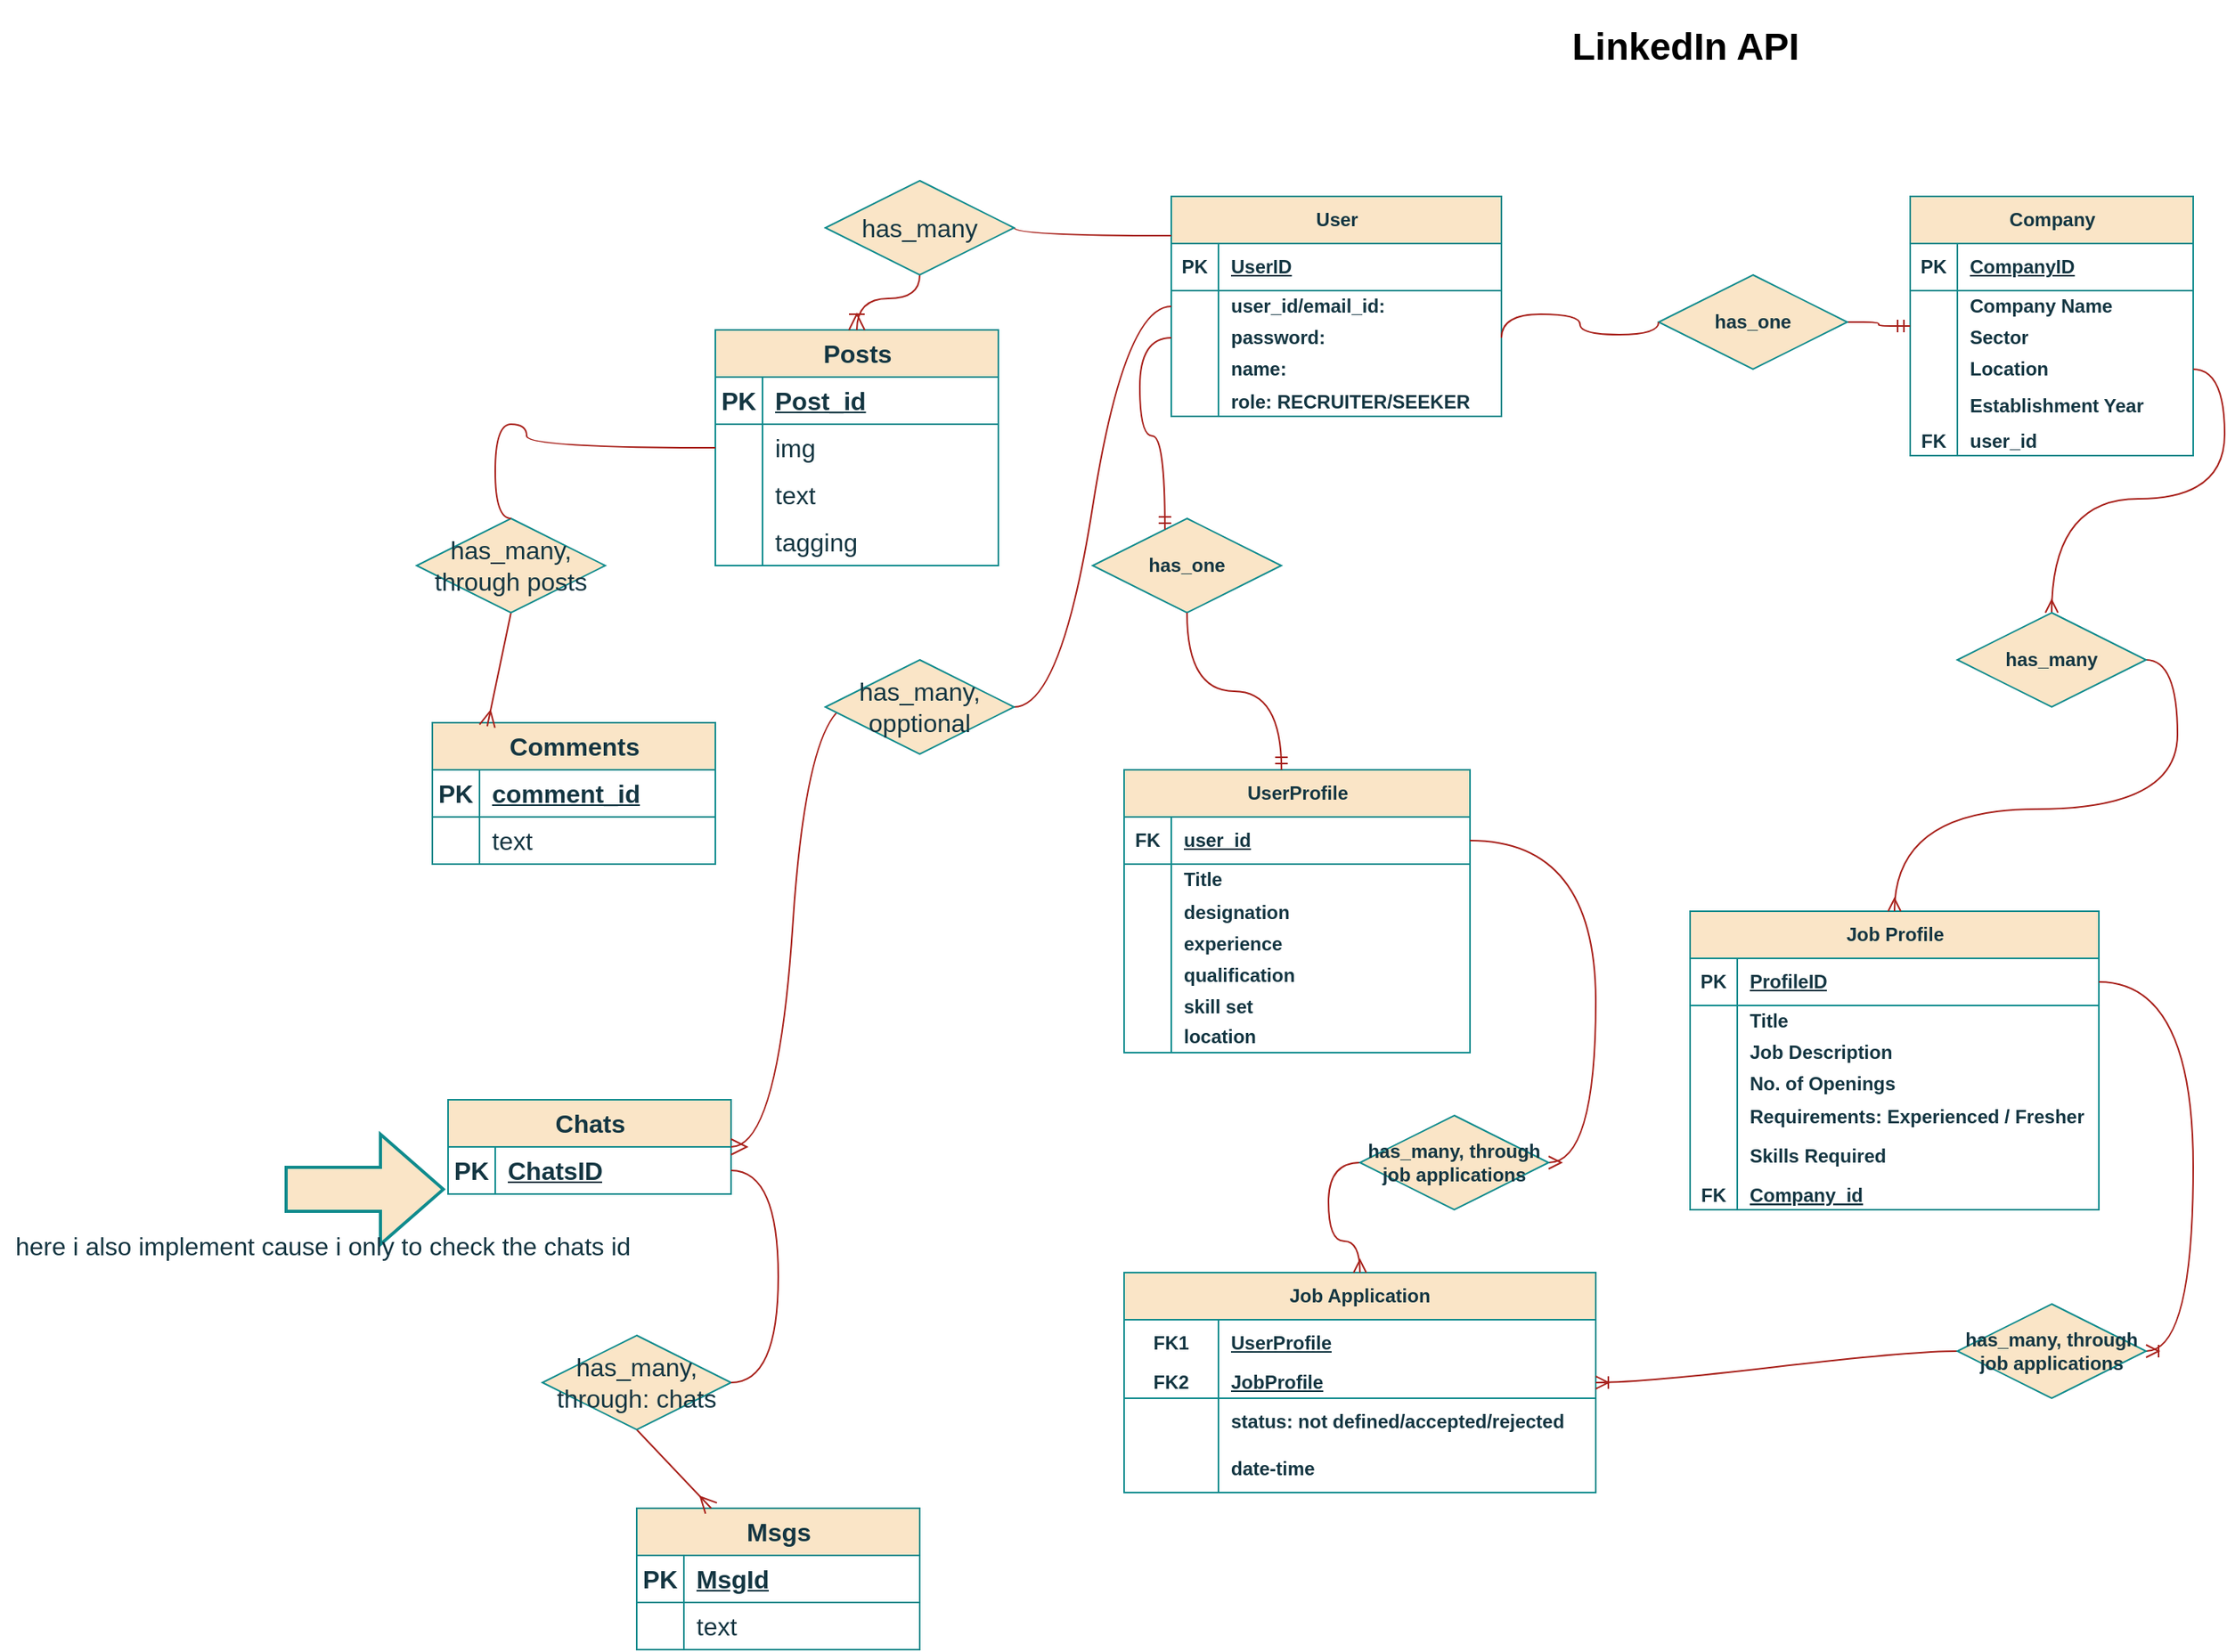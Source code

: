 <mxfile version="22.1.5" type="device">
  <diagram id="R2lEEEUBdFMjLlhIrx00" name="Page-1">
    <mxGraphModel dx="2807" dy="2278" grid="0" gridSize="10" guides="1" tooltips="1" connect="1" arrows="1" fold="1" page="1" pageScale="1" pageWidth="850" pageHeight="1100" background="#FFFFFF" math="0" shadow="0" extFonts="Permanent Marker^https://fonts.googleapis.com/css?family=Permanent+Marker">
      <root>
        <mxCell id="0" />
        <mxCell id="1" parent="0" />
        <mxCell id="9VvU6rUZz-whxIYWtByl-51" value="Job Profile" style="shape=table;startSize=30;container=1;collapsible=1;childLayout=tableLayout;fixedRows=1;rowLines=0;fontStyle=1;align=center;resizeLast=1;html=1;labelBackgroundColor=none;fillColor=#FAE5C7;strokeColor=#0F8B8D;fontColor=#143642;" parent="1" vertex="1">
          <mxGeometry x="400" y="530" width="260" height="190" as="geometry" />
        </mxCell>
        <mxCell id="9VvU6rUZz-whxIYWtByl-52" value="" style="shape=tableRow;horizontal=0;startSize=0;swimlaneHead=0;swimlaneBody=0;fillColor=none;collapsible=0;dropTarget=0;points=[[0,0.5],[1,0.5]];portConstraint=eastwest;top=0;left=0;right=0;bottom=1;labelBackgroundColor=none;strokeColor=#0F8B8D;fontColor=#143642;" parent="9VvU6rUZz-whxIYWtByl-51" vertex="1">
          <mxGeometry y="30" width="260" height="30" as="geometry" />
        </mxCell>
        <mxCell id="9VvU6rUZz-whxIYWtByl-53" value="PK" style="shape=partialRectangle;connectable=0;fillColor=none;top=0;left=0;bottom=0;right=0;fontStyle=1;overflow=hidden;whiteSpace=wrap;html=1;labelBackgroundColor=none;strokeColor=#0F8B8D;fontColor=#143642;" parent="9VvU6rUZz-whxIYWtByl-52" vertex="1">
          <mxGeometry width="30" height="30" as="geometry">
            <mxRectangle width="30" height="30" as="alternateBounds" />
          </mxGeometry>
        </mxCell>
        <mxCell id="9VvU6rUZz-whxIYWtByl-54" value="ProfileID" style="shape=partialRectangle;connectable=0;fillColor=none;top=0;left=0;bottom=0;right=0;align=left;spacingLeft=6;fontStyle=5;overflow=hidden;whiteSpace=wrap;html=1;labelBackgroundColor=none;strokeColor=#0F8B8D;fontColor=#143642;" parent="9VvU6rUZz-whxIYWtByl-52" vertex="1">
          <mxGeometry x="30" width="230" height="30" as="geometry">
            <mxRectangle width="230" height="30" as="alternateBounds" />
          </mxGeometry>
        </mxCell>
        <mxCell id="9VvU6rUZz-whxIYWtByl-55" value="" style="shape=tableRow;horizontal=0;startSize=0;swimlaneHead=0;swimlaneBody=0;fillColor=none;collapsible=0;dropTarget=0;points=[[0,0.5],[1,0.5]];portConstraint=eastwest;top=0;left=0;right=0;bottom=0;labelBackgroundColor=none;strokeColor=#0F8B8D;fontColor=#143642;" parent="9VvU6rUZz-whxIYWtByl-51" vertex="1">
          <mxGeometry y="60" width="260" height="20" as="geometry" />
        </mxCell>
        <mxCell id="9VvU6rUZz-whxIYWtByl-56" value="" style="shape=partialRectangle;connectable=0;fillColor=none;top=0;left=0;bottom=0;right=0;editable=1;overflow=hidden;whiteSpace=wrap;html=1;labelBackgroundColor=none;strokeColor=#0F8B8D;fontColor=#143642;" parent="9VvU6rUZz-whxIYWtByl-55" vertex="1">
          <mxGeometry width="30" height="20" as="geometry">
            <mxRectangle width="30" height="20" as="alternateBounds" />
          </mxGeometry>
        </mxCell>
        <mxCell id="9VvU6rUZz-whxIYWtByl-57" value="Title" style="shape=partialRectangle;connectable=0;fillColor=none;top=0;left=0;bottom=0;right=0;align=left;spacingLeft=6;overflow=hidden;whiteSpace=wrap;html=1;fontStyle=1;labelBackgroundColor=none;strokeColor=#0F8B8D;fontColor=#143642;" parent="9VvU6rUZz-whxIYWtByl-55" vertex="1">
          <mxGeometry x="30" width="230" height="20" as="geometry">
            <mxRectangle width="230" height="20" as="alternateBounds" />
          </mxGeometry>
        </mxCell>
        <mxCell id="9VvU6rUZz-whxIYWtByl-58" value="" style="shape=tableRow;horizontal=0;startSize=0;swimlaneHead=0;swimlaneBody=0;fillColor=none;collapsible=0;dropTarget=0;points=[[0,0.5],[1,0.5]];portConstraint=eastwest;top=0;left=0;right=0;bottom=0;labelBackgroundColor=none;strokeColor=#0F8B8D;fontColor=#143642;" parent="9VvU6rUZz-whxIYWtByl-51" vertex="1">
          <mxGeometry y="80" width="260" height="20" as="geometry" />
        </mxCell>
        <mxCell id="9VvU6rUZz-whxIYWtByl-59" value="" style="shape=partialRectangle;connectable=0;fillColor=none;top=0;left=0;bottom=0;right=0;editable=1;overflow=hidden;whiteSpace=wrap;html=1;labelBackgroundColor=none;strokeColor=#0F8B8D;fontColor=#143642;" parent="9VvU6rUZz-whxIYWtByl-58" vertex="1">
          <mxGeometry width="30" height="20" as="geometry">
            <mxRectangle width="30" height="20" as="alternateBounds" />
          </mxGeometry>
        </mxCell>
        <mxCell id="9VvU6rUZz-whxIYWtByl-60" value="Job Description" style="shape=partialRectangle;connectable=0;fillColor=none;top=0;left=0;bottom=0;right=0;align=left;spacingLeft=6;overflow=hidden;whiteSpace=wrap;html=1;fontStyle=1;labelBackgroundColor=none;strokeColor=#0F8B8D;fontColor=#143642;" parent="9VvU6rUZz-whxIYWtByl-58" vertex="1">
          <mxGeometry x="30" width="230" height="20" as="geometry">
            <mxRectangle width="230" height="20" as="alternateBounds" />
          </mxGeometry>
        </mxCell>
        <mxCell id="9VvU6rUZz-whxIYWtByl-61" value="" style="shape=tableRow;horizontal=0;startSize=0;swimlaneHead=0;swimlaneBody=0;fillColor=none;collapsible=0;dropTarget=0;points=[[0,0.5],[1,0.5]];portConstraint=eastwest;top=0;left=0;right=0;bottom=0;labelBackgroundColor=none;strokeColor=#0F8B8D;fontColor=#143642;" parent="9VvU6rUZz-whxIYWtByl-51" vertex="1">
          <mxGeometry y="100" width="260" height="20" as="geometry" />
        </mxCell>
        <mxCell id="9VvU6rUZz-whxIYWtByl-62" value="" style="shape=partialRectangle;connectable=0;fillColor=none;top=0;left=0;bottom=0;right=0;editable=1;overflow=hidden;whiteSpace=wrap;html=1;labelBackgroundColor=none;strokeColor=#0F8B8D;fontColor=#143642;" parent="9VvU6rUZz-whxIYWtByl-61" vertex="1">
          <mxGeometry width="30" height="20" as="geometry">
            <mxRectangle width="30" height="20" as="alternateBounds" />
          </mxGeometry>
        </mxCell>
        <mxCell id="9VvU6rUZz-whxIYWtByl-63" value="No. of Openings" style="shape=partialRectangle;connectable=0;fillColor=none;top=0;left=0;bottom=0;right=0;align=left;spacingLeft=6;overflow=hidden;whiteSpace=wrap;html=1;fontStyle=1;labelBackgroundColor=none;strokeColor=#0F8B8D;fontColor=#143642;" parent="9VvU6rUZz-whxIYWtByl-61" vertex="1">
          <mxGeometry x="30" width="230" height="20" as="geometry">
            <mxRectangle width="230" height="20" as="alternateBounds" />
          </mxGeometry>
        </mxCell>
        <mxCell id="9VvU6rUZz-whxIYWtByl-64" value="" style="shape=tableRow;horizontal=0;startSize=0;swimlaneHead=0;swimlaneBody=0;fillColor=none;collapsible=0;dropTarget=0;points=[[0,0.5],[1,0.5]];portConstraint=eastwest;top=0;left=0;right=0;bottom=0;labelBackgroundColor=none;strokeColor=#0F8B8D;fontColor=#143642;" parent="9VvU6rUZz-whxIYWtByl-51" vertex="1">
          <mxGeometry y="120" width="260" height="20" as="geometry" />
        </mxCell>
        <mxCell id="9VvU6rUZz-whxIYWtByl-65" value="" style="shape=partialRectangle;connectable=0;fillColor=none;top=0;left=0;bottom=0;right=0;editable=1;overflow=hidden;labelBackgroundColor=none;strokeColor=#0F8B8D;fontColor=#143642;" parent="9VvU6rUZz-whxIYWtByl-64" vertex="1">
          <mxGeometry width="30" height="20" as="geometry">
            <mxRectangle width="30" height="20" as="alternateBounds" />
          </mxGeometry>
        </mxCell>
        <mxCell id="9VvU6rUZz-whxIYWtByl-66" value="Requirements: Experienced / Fresher" style="shape=partialRectangle;connectable=0;fillColor=none;top=0;left=0;bottom=0;right=0;align=left;spacingLeft=6;overflow=hidden;fontStyle=1;labelBackgroundColor=none;strokeColor=#0F8B8D;fontColor=#143642;" parent="9VvU6rUZz-whxIYWtByl-64" vertex="1">
          <mxGeometry x="30" width="230" height="20" as="geometry">
            <mxRectangle width="230" height="20" as="alternateBounds" />
          </mxGeometry>
        </mxCell>
        <mxCell id="9VvU6rUZz-whxIYWtByl-67" value="" style="shape=tableRow;horizontal=0;startSize=0;swimlaneHead=0;swimlaneBody=0;fillColor=none;collapsible=0;dropTarget=0;points=[[0,0.5],[1,0.5]];portConstraint=eastwest;top=0;left=0;right=0;bottom=0;labelBackgroundColor=none;strokeColor=#0F8B8D;fontColor=#143642;" parent="9VvU6rUZz-whxIYWtByl-51" vertex="1">
          <mxGeometry y="140" width="260" height="30" as="geometry" />
        </mxCell>
        <mxCell id="9VvU6rUZz-whxIYWtByl-68" value="" style="shape=partialRectangle;connectable=0;fillColor=none;top=0;left=0;bottom=0;right=0;editable=1;overflow=hidden;labelBackgroundColor=none;strokeColor=#0F8B8D;fontColor=#143642;" parent="9VvU6rUZz-whxIYWtByl-67" vertex="1">
          <mxGeometry width="30" height="30" as="geometry">
            <mxRectangle width="30" height="30" as="alternateBounds" />
          </mxGeometry>
        </mxCell>
        <mxCell id="9VvU6rUZz-whxIYWtByl-69" value="Skills Required" style="shape=partialRectangle;connectable=0;fillColor=none;top=0;left=0;bottom=0;right=0;align=left;spacingLeft=6;overflow=hidden;fontStyle=1;labelBackgroundColor=none;strokeColor=#0F8B8D;fontColor=#143642;" parent="9VvU6rUZz-whxIYWtByl-67" vertex="1">
          <mxGeometry x="30" width="230" height="30" as="geometry">
            <mxRectangle width="230" height="30" as="alternateBounds" />
          </mxGeometry>
        </mxCell>
        <mxCell id="BCWWQ9HaWZ9Ij5939G3h-13" value="" style="shape=tableRow;horizontal=0;startSize=0;swimlaneHead=0;swimlaneBody=0;fillColor=none;collapsible=0;dropTarget=0;points=[[0,0.5],[1,0.5]];portConstraint=eastwest;top=0;left=0;right=0;bottom=0;labelBackgroundColor=none;strokeColor=#0F8B8D;fontColor=#143642;" parent="9VvU6rUZz-whxIYWtByl-51" vertex="1">
          <mxGeometry y="170" width="260" height="20" as="geometry" />
        </mxCell>
        <mxCell id="BCWWQ9HaWZ9Ij5939G3h-14" value="FK" style="shape=partialRectangle;connectable=0;fillColor=none;top=0;left=0;bottom=0;right=0;editable=1;overflow=hidden;fontStyle=1;labelBackgroundColor=none;strokeColor=#0F8B8D;fontColor=#143642;" parent="BCWWQ9HaWZ9Ij5939G3h-13" vertex="1">
          <mxGeometry width="30" height="20" as="geometry">
            <mxRectangle width="30" height="20" as="alternateBounds" />
          </mxGeometry>
        </mxCell>
        <mxCell id="BCWWQ9HaWZ9Ij5939G3h-15" value="Company_id" style="shape=partialRectangle;connectable=0;fillColor=none;top=0;left=0;bottom=0;right=0;align=left;spacingLeft=6;overflow=hidden;fontStyle=5;labelBackgroundColor=none;strokeColor=#0F8B8D;fontColor=#143642;" parent="BCWWQ9HaWZ9Ij5939G3h-13" vertex="1">
          <mxGeometry x="30" width="230" height="20" as="geometry">
            <mxRectangle width="230" height="20" as="alternateBounds" />
          </mxGeometry>
        </mxCell>
        <mxCell id="9VvU6rUZz-whxIYWtByl-79" value="UserProfile" style="shape=table;startSize=30;container=1;collapsible=1;childLayout=tableLayout;fixedRows=1;rowLines=0;fontStyle=1;align=center;resizeLast=1;html=1;labelBackgroundColor=none;fillColor=#FAE5C7;strokeColor=#0F8B8D;fontColor=#143642;" parent="1" vertex="1">
          <mxGeometry x="40" y="440" width="220" height="180" as="geometry" />
        </mxCell>
        <mxCell id="9VvU6rUZz-whxIYWtByl-80" value="" style="shape=tableRow;horizontal=0;startSize=0;swimlaneHead=0;swimlaneBody=0;fillColor=none;collapsible=0;dropTarget=0;points=[[0,0.5],[1,0.5]];portConstraint=eastwest;top=0;left=0;right=0;bottom=1;labelBackgroundColor=none;strokeColor=#0F8B8D;fontColor=#143642;" parent="9VvU6rUZz-whxIYWtByl-79" vertex="1">
          <mxGeometry y="30" width="220" height="30" as="geometry" />
        </mxCell>
        <mxCell id="9VvU6rUZz-whxIYWtByl-81" value="FK" style="shape=partialRectangle;connectable=0;fillColor=none;top=0;left=0;bottom=0;right=0;fontStyle=1;overflow=hidden;whiteSpace=wrap;html=1;labelBackgroundColor=none;strokeColor=#0F8B8D;fontColor=#143642;" parent="9VvU6rUZz-whxIYWtByl-80" vertex="1">
          <mxGeometry width="30" height="30" as="geometry">
            <mxRectangle width="30" height="30" as="alternateBounds" />
          </mxGeometry>
        </mxCell>
        <mxCell id="9VvU6rUZz-whxIYWtByl-82" value="user_id" style="shape=partialRectangle;connectable=0;fillColor=none;top=0;left=0;bottom=0;right=0;align=left;spacingLeft=6;fontStyle=5;overflow=hidden;whiteSpace=wrap;html=1;labelBackgroundColor=none;strokeColor=#0F8B8D;fontColor=#143642;" parent="9VvU6rUZz-whxIYWtByl-80" vertex="1">
          <mxGeometry x="30" width="190" height="30" as="geometry">
            <mxRectangle width="190" height="30" as="alternateBounds" />
          </mxGeometry>
        </mxCell>
        <mxCell id="9VvU6rUZz-whxIYWtByl-83" value="" style="shape=tableRow;horizontal=0;startSize=0;swimlaneHead=0;swimlaneBody=0;fillColor=none;collapsible=0;dropTarget=0;points=[[0,0.5],[1,0.5]];portConstraint=eastwest;top=0;left=0;right=0;bottom=0;labelBackgroundColor=none;strokeColor=#0F8B8D;fontColor=#143642;" parent="9VvU6rUZz-whxIYWtByl-79" vertex="1">
          <mxGeometry y="60" width="220" height="20" as="geometry" />
        </mxCell>
        <mxCell id="9VvU6rUZz-whxIYWtByl-84" value="" style="shape=partialRectangle;connectable=0;fillColor=none;top=0;left=0;bottom=0;right=0;editable=1;overflow=hidden;whiteSpace=wrap;html=1;labelBackgroundColor=none;strokeColor=#0F8B8D;fontColor=#143642;" parent="9VvU6rUZz-whxIYWtByl-83" vertex="1">
          <mxGeometry width="30" height="20" as="geometry">
            <mxRectangle width="30" height="20" as="alternateBounds" />
          </mxGeometry>
        </mxCell>
        <mxCell id="9VvU6rUZz-whxIYWtByl-85" value="Title" style="shape=partialRectangle;connectable=0;fillColor=none;top=0;left=0;bottom=0;right=0;align=left;spacingLeft=6;overflow=hidden;whiteSpace=wrap;html=1;fontStyle=1;labelBackgroundColor=none;strokeColor=#0F8B8D;fontColor=#143642;" parent="9VvU6rUZz-whxIYWtByl-83" vertex="1">
          <mxGeometry x="30" width="190" height="20" as="geometry">
            <mxRectangle width="190" height="20" as="alternateBounds" />
          </mxGeometry>
        </mxCell>
        <mxCell id="9VvU6rUZz-whxIYWtByl-19" value="" style="shape=tableRow;horizontal=0;startSize=0;swimlaneHead=0;swimlaneBody=0;fillColor=none;collapsible=0;dropTarget=0;points=[[0,0.5],[1,0.5]];portConstraint=eastwest;top=0;left=0;right=0;bottom=0;labelBackgroundColor=none;strokeColor=#0F8B8D;fontColor=#143642;" parent="9VvU6rUZz-whxIYWtByl-79" vertex="1">
          <mxGeometry y="80" width="220" height="20" as="geometry" />
        </mxCell>
        <mxCell id="9VvU6rUZz-whxIYWtByl-20" value="" style="shape=partialRectangle;connectable=0;fillColor=none;top=0;left=0;bottom=0;right=0;editable=1;overflow=hidden;labelBackgroundColor=none;strokeColor=#0F8B8D;fontColor=#143642;" parent="9VvU6rUZz-whxIYWtByl-19" vertex="1">
          <mxGeometry width="30" height="20" as="geometry">
            <mxRectangle width="30" height="20" as="alternateBounds" />
          </mxGeometry>
        </mxCell>
        <mxCell id="9VvU6rUZz-whxIYWtByl-21" value="designation" style="shape=partialRectangle;connectable=0;fillColor=none;top=0;left=0;bottom=0;right=0;align=left;spacingLeft=6;overflow=hidden;fontStyle=1;labelBackgroundColor=none;strokeColor=#0F8B8D;fontColor=#143642;" parent="9VvU6rUZz-whxIYWtByl-19" vertex="1">
          <mxGeometry x="30" width="190" height="20" as="geometry">
            <mxRectangle width="190" height="20" as="alternateBounds" />
          </mxGeometry>
        </mxCell>
        <mxCell id="9VvU6rUZz-whxIYWtByl-32" value="" style="shape=tableRow;horizontal=0;startSize=0;swimlaneHead=0;swimlaneBody=0;fillColor=none;collapsible=0;dropTarget=0;points=[[0,0.5],[1,0.5]];portConstraint=eastwest;top=0;left=0;right=0;bottom=0;labelBackgroundColor=none;strokeColor=#0F8B8D;fontColor=#143642;" parent="9VvU6rUZz-whxIYWtByl-79" vertex="1">
          <mxGeometry y="100" width="220" height="20" as="geometry" />
        </mxCell>
        <mxCell id="9VvU6rUZz-whxIYWtByl-33" value="" style="shape=partialRectangle;connectable=0;fillColor=none;top=0;left=0;bottom=0;right=0;editable=1;overflow=hidden;labelBackgroundColor=none;strokeColor=#0F8B8D;fontColor=#143642;" parent="9VvU6rUZz-whxIYWtByl-32" vertex="1">
          <mxGeometry width="30" height="20" as="geometry">
            <mxRectangle width="30" height="20" as="alternateBounds" />
          </mxGeometry>
        </mxCell>
        <mxCell id="9VvU6rUZz-whxIYWtByl-34" value="experience" style="shape=partialRectangle;connectable=0;fillColor=none;top=0;left=0;bottom=0;right=0;align=left;spacingLeft=6;overflow=hidden;fontStyle=1;labelBackgroundColor=none;strokeColor=#0F8B8D;fontColor=#143642;" parent="9VvU6rUZz-whxIYWtByl-32" vertex="1">
          <mxGeometry x="30" width="190" height="20" as="geometry">
            <mxRectangle width="190" height="20" as="alternateBounds" />
          </mxGeometry>
        </mxCell>
        <mxCell id="9VvU6rUZz-whxIYWtByl-16" value="" style="shape=tableRow;horizontal=0;startSize=0;swimlaneHead=0;swimlaneBody=0;fillColor=none;collapsible=0;dropTarget=0;points=[[0,0.5],[1,0.5]];portConstraint=eastwest;top=0;left=0;right=0;bottom=0;labelBackgroundColor=none;strokeColor=#0F8B8D;fontColor=#143642;" parent="9VvU6rUZz-whxIYWtByl-79" vertex="1">
          <mxGeometry y="120" width="220" height="20" as="geometry" />
        </mxCell>
        <mxCell id="9VvU6rUZz-whxIYWtByl-17" value="" style="shape=partialRectangle;connectable=0;fillColor=none;top=0;left=0;bottom=0;right=0;editable=1;overflow=hidden;labelBackgroundColor=none;strokeColor=#0F8B8D;fontColor=#143642;" parent="9VvU6rUZz-whxIYWtByl-16" vertex="1">
          <mxGeometry width="30" height="20" as="geometry">
            <mxRectangle width="30" height="20" as="alternateBounds" />
          </mxGeometry>
        </mxCell>
        <mxCell id="9VvU6rUZz-whxIYWtByl-18" value="qualification" style="shape=partialRectangle;connectable=0;fillColor=none;top=0;left=0;bottom=0;right=0;align=left;spacingLeft=6;overflow=hidden;fontStyle=1;labelBackgroundColor=none;strokeColor=#0F8B8D;fontColor=#143642;" parent="9VvU6rUZz-whxIYWtByl-16" vertex="1">
          <mxGeometry x="30" width="190" height="20" as="geometry">
            <mxRectangle width="190" height="20" as="alternateBounds" />
          </mxGeometry>
        </mxCell>
        <mxCell id="9VvU6rUZz-whxIYWtByl-26" value="" style="shape=tableRow;horizontal=0;startSize=0;swimlaneHead=0;swimlaneBody=0;fillColor=none;collapsible=0;dropTarget=0;points=[[0,0.5],[1,0.5]];portConstraint=eastwest;top=0;left=0;right=0;bottom=0;labelBackgroundColor=none;strokeColor=#0F8B8D;fontColor=#143642;" parent="9VvU6rUZz-whxIYWtByl-79" vertex="1">
          <mxGeometry y="140" width="220" height="20" as="geometry" />
        </mxCell>
        <mxCell id="9VvU6rUZz-whxIYWtByl-27" value="" style="shape=partialRectangle;connectable=0;fillColor=none;top=0;left=0;bottom=0;right=0;editable=1;overflow=hidden;labelBackgroundColor=none;strokeColor=#0F8B8D;fontColor=#143642;" parent="9VvU6rUZz-whxIYWtByl-26" vertex="1">
          <mxGeometry width="30" height="20" as="geometry">
            <mxRectangle width="30" height="20" as="alternateBounds" />
          </mxGeometry>
        </mxCell>
        <mxCell id="9VvU6rUZz-whxIYWtByl-28" value="skill set" style="shape=partialRectangle;connectable=0;fillColor=none;top=0;left=0;bottom=0;right=0;align=left;spacingLeft=6;overflow=hidden;fontStyle=1;labelBackgroundColor=none;strokeColor=#0F8B8D;fontColor=#143642;" parent="9VvU6rUZz-whxIYWtByl-26" vertex="1">
          <mxGeometry x="30" width="190" height="20" as="geometry">
            <mxRectangle width="190" height="20" as="alternateBounds" />
          </mxGeometry>
        </mxCell>
        <mxCell id="9VvU6rUZz-whxIYWtByl-11" value="" style="shape=tableRow;horizontal=0;startSize=0;swimlaneHead=0;swimlaneBody=0;fillColor=none;collapsible=0;dropTarget=0;points=[[0,0.5],[1,0.5]];portConstraint=eastwest;top=0;left=0;right=0;bottom=0;labelBackgroundColor=none;strokeColor=#0F8B8D;fontColor=#143642;" parent="9VvU6rUZz-whxIYWtByl-79" vertex="1">
          <mxGeometry y="160" width="220" height="20" as="geometry" />
        </mxCell>
        <mxCell id="9VvU6rUZz-whxIYWtByl-12" value="" style="shape=partialRectangle;connectable=0;fillColor=none;top=0;left=0;bottom=0;right=0;editable=1;overflow=hidden;whiteSpace=wrap;html=1;labelBackgroundColor=none;strokeColor=#0F8B8D;fontColor=#143642;" parent="9VvU6rUZz-whxIYWtByl-11" vertex="1">
          <mxGeometry width="30" height="20" as="geometry">
            <mxRectangle width="30" height="20" as="alternateBounds" />
          </mxGeometry>
        </mxCell>
        <mxCell id="9VvU6rUZz-whxIYWtByl-13" value="location" style="shape=partialRectangle;connectable=0;fillColor=none;top=0;left=0;bottom=0;right=0;align=left;spacingLeft=6;overflow=hidden;whiteSpace=wrap;html=1;fontStyle=1;labelBackgroundColor=none;strokeColor=#0F8B8D;fontColor=#143642;" parent="9VvU6rUZz-whxIYWtByl-11" vertex="1">
          <mxGeometry x="30" width="190" height="20" as="geometry">
            <mxRectangle width="190" height="20" as="alternateBounds" />
          </mxGeometry>
        </mxCell>
        <mxCell id="9VvU6rUZz-whxIYWtByl-98" value="&lt;b&gt;has_one&lt;/b&gt;" style="shape=rhombus;perimeter=rhombusPerimeter;whiteSpace=wrap;html=1;align=center;labelBackgroundColor=none;fillColor=#FAE5C7;strokeColor=#0F8B8D;fontColor=#143642;" parent="1" vertex="1">
          <mxGeometry x="20" y="280" width="120" height="60" as="geometry" />
        </mxCell>
        <mxCell id="9VvU6rUZz-whxIYWtByl-102" value="&lt;h1&gt;LinkedIn API&lt;/h1&gt;" style="text;html=1;spacing=5;spacingTop=-20;whiteSpace=wrap;overflow=hidden;rounded=0;labelBackgroundColor=none;" parent="1" vertex="1">
          <mxGeometry x="320" y="-40" width="160" height="40" as="geometry" />
        </mxCell>
        <mxCell id="9VvU6rUZz-whxIYWtByl-35" value="Company" style="shape=table;startSize=30;container=1;collapsible=1;childLayout=tableLayout;fixedRows=1;rowLines=0;fontStyle=1;align=center;resizeLast=1;html=1;labelBackgroundColor=none;fillColor=#FAE5C7;strokeColor=#0F8B8D;fontColor=#143642;" parent="1" vertex="1">
          <mxGeometry x="540" y="75" width="180" height="165" as="geometry" />
        </mxCell>
        <mxCell id="9VvU6rUZz-whxIYWtByl-36" value="" style="shape=tableRow;horizontal=0;startSize=0;swimlaneHead=0;swimlaneBody=0;fillColor=none;collapsible=0;dropTarget=0;points=[[0,0.5],[1,0.5]];portConstraint=eastwest;top=0;left=0;right=0;bottom=1;labelBackgroundColor=none;strokeColor=#0F8B8D;fontColor=#143642;" parent="9VvU6rUZz-whxIYWtByl-35" vertex="1">
          <mxGeometry y="30" width="180" height="30" as="geometry" />
        </mxCell>
        <mxCell id="9VvU6rUZz-whxIYWtByl-37" value="PK" style="shape=partialRectangle;connectable=0;fillColor=none;top=0;left=0;bottom=0;right=0;fontStyle=1;overflow=hidden;whiteSpace=wrap;html=1;labelBackgroundColor=none;strokeColor=#0F8B8D;fontColor=#143642;" parent="9VvU6rUZz-whxIYWtByl-36" vertex="1">
          <mxGeometry width="30" height="30" as="geometry">
            <mxRectangle width="30" height="30" as="alternateBounds" />
          </mxGeometry>
        </mxCell>
        <mxCell id="9VvU6rUZz-whxIYWtByl-38" value="CompanyID" style="shape=partialRectangle;connectable=0;fillColor=none;top=0;left=0;bottom=0;right=0;align=left;spacingLeft=6;fontStyle=5;overflow=hidden;whiteSpace=wrap;html=1;labelBackgroundColor=none;strokeColor=#0F8B8D;fontColor=#143642;" parent="9VvU6rUZz-whxIYWtByl-36" vertex="1">
          <mxGeometry x="30" width="150" height="30" as="geometry">
            <mxRectangle width="150" height="30" as="alternateBounds" />
          </mxGeometry>
        </mxCell>
        <mxCell id="9VvU6rUZz-whxIYWtByl-39" value="" style="shape=tableRow;horizontal=0;startSize=0;swimlaneHead=0;swimlaneBody=0;fillColor=none;collapsible=0;dropTarget=0;points=[[0,0.5],[1,0.5]];portConstraint=eastwest;top=0;left=0;right=0;bottom=0;labelBackgroundColor=none;strokeColor=#0F8B8D;fontColor=#143642;" parent="9VvU6rUZz-whxIYWtByl-35" vertex="1">
          <mxGeometry y="60" width="180" height="20" as="geometry" />
        </mxCell>
        <mxCell id="9VvU6rUZz-whxIYWtByl-40" value="" style="shape=partialRectangle;connectable=0;fillColor=none;top=0;left=0;bottom=0;right=0;editable=1;overflow=hidden;whiteSpace=wrap;html=1;labelBackgroundColor=none;strokeColor=#0F8B8D;fontColor=#143642;" parent="9VvU6rUZz-whxIYWtByl-39" vertex="1">
          <mxGeometry width="30" height="20" as="geometry">
            <mxRectangle width="30" height="20" as="alternateBounds" />
          </mxGeometry>
        </mxCell>
        <mxCell id="9VvU6rUZz-whxIYWtByl-41" value="Company Name" style="shape=partialRectangle;connectable=0;fillColor=none;top=0;left=0;bottom=0;right=0;align=left;spacingLeft=6;overflow=hidden;whiteSpace=wrap;html=1;fontStyle=1;labelBackgroundColor=none;strokeColor=#0F8B8D;fontColor=#143642;" parent="9VvU6rUZz-whxIYWtByl-39" vertex="1">
          <mxGeometry x="30" width="150" height="20" as="geometry">
            <mxRectangle width="150" height="20" as="alternateBounds" />
          </mxGeometry>
        </mxCell>
        <mxCell id="9VvU6rUZz-whxIYWtByl-42" value="" style="shape=tableRow;horizontal=0;startSize=0;swimlaneHead=0;swimlaneBody=0;fillColor=none;collapsible=0;dropTarget=0;points=[[0,0.5],[1,0.5]];portConstraint=eastwest;top=0;left=0;right=0;bottom=0;labelBackgroundColor=none;strokeColor=#0F8B8D;fontColor=#143642;" parent="9VvU6rUZz-whxIYWtByl-35" vertex="1">
          <mxGeometry y="80" width="180" height="20" as="geometry" />
        </mxCell>
        <mxCell id="9VvU6rUZz-whxIYWtByl-43" value="" style="shape=partialRectangle;connectable=0;fillColor=none;top=0;left=0;bottom=0;right=0;editable=1;overflow=hidden;whiteSpace=wrap;html=1;labelBackgroundColor=none;strokeColor=#0F8B8D;fontColor=#143642;" parent="9VvU6rUZz-whxIYWtByl-42" vertex="1">
          <mxGeometry width="30" height="20" as="geometry">
            <mxRectangle width="30" height="20" as="alternateBounds" />
          </mxGeometry>
        </mxCell>
        <mxCell id="9VvU6rUZz-whxIYWtByl-44" value="Sector" style="shape=partialRectangle;connectable=0;fillColor=none;top=0;left=0;bottom=0;right=0;align=left;spacingLeft=6;overflow=hidden;whiteSpace=wrap;html=1;fontStyle=1;labelBackgroundColor=none;strokeColor=#0F8B8D;fontColor=#143642;" parent="9VvU6rUZz-whxIYWtByl-42" vertex="1">
          <mxGeometry x="30" width="150" height="20" as="geometry">
            <mxRectangle width="150" height="20" as="alternateBounds" />
          </mxGeometry>
        </mxCell>
        <mxCell id="9VvU6rUZz-whxIYWtByl-45" value="" style="shape=tableRow;horizontal=0;startSize=0;swimlaneHead=0;swimlaneBody=0;fillColor=none;collapsible=0;dropTarget=0;points=[[0,0.5],[1,0.5]];portConstraint=eastwest;top=0;left=0;right=0;bottom=0;labelBackgroundColor=none;strokeColor=#0F8B8D;fontColor=#143642;" parent="9VvU6rUZz-whxIYWtByl-35" vertex="1">
          <mxGeometry y="100" width="180" height="20" as="geometry" />
        </mxCell>
        <mxCell id="9VvU6rUZz-whxIYWtByl-46" value="" style="shape=partialRectangle;connectable=0;fillColor=none;top=0;left=0;bottom=0;right=0;editable=1;overflow=hidden;whiteSpace=wrap;html=1;labelBackgroundColor=none;strokeColor=#0F8B8D;fontColor=#143642;" parent="9VvU6rUZz-whxIYWtByl-45" vertex="1">
          <mxGeometry width="30" height="20" as="geometry">
            <mxRectangle width="30" height="20" as="alternateBounds" />
          </mxGeometry>
        </mxCell>
        <mxCell id="9VvU6rUZz-whxIYWtByl-47" value="Location" style="shape=partialRectangle;connectable=0;fillColor=none;top=0;left=0;bottom=0;right=0;align=left;spacingLeft=6;overflow=hidden;whiteSpace=wrap;html=1;fontStyle=1;labelBackgroundColor=none;strokeColor=#0F8B8D;fontColor=#143642;" parent="9VvU6rUZz-whxIYWtByl-45" vertex="1">
          <mxGeometry x="30" width="150" height="20" as="geometry">
            <mxRectangle width="150" height="20" as="alternateBounds" />
          </mxGeometry>
        </mxCell>
        <mxCell id="9VvU6rUZz-whxIYWtByl-48" value="" style="shape=tableRow;horizontal=0;startSize=0;swimlaneHead=0;swimlaneBody=0;fillColor=none;collapsible=0;dropTarget=0;points=[[0,0.5],[1,0.5]];portConstraint=eastwest;top=0;left=0;right=0;bottom=0;labelBackgroundColor=none;strokeColor=#0F8B8D;fontColor=#143642;" parent="9VvU6rUZz-whxIYWtByl-35" vertex="1">
          <mxGeometry y="120" width="180" height="25" as="geometry" />
        </mxCell>
        <mxCell id="9VvU6rUZz-whxIYWtByl-49" value="" style="shape=partialRectangle;connectable=0;fillColor=none;top=0;left=0;bottom=0;right=0;editable=1;overflow=hidden;labelBackgroundColor=none;strokeColor=#0F8B8D;fontColor=#143642;" parent="9VvU6rUZz-whxIYWtByl-48" vertex="1">
          <mxGeometry width="30" height="25" as="geometry">
            <mxRectangle width="30" height="25" as="alternateBounds" />
          </mxGeometry>
        </mxCell>
        <mxCell id="9VvU6rUZz-whxIYWtByl-50" value="Establishment Year" style="shape=partialRectangle;connectable=0;fillColor=none;top=0;left=0;bottom=0;right=0;align=left;spacingLeft=6;overflow=hidden;fontStyle=1;labelBackgroundColor=none;strokeColor=#0F8B8D;fontColor=#143642;" parent="9VvU6rUZz-whxIYWtByl-48" vertex="1">
          <mxGeometry x="30" width="150" height="25" as="geometry">
            <mxRectangle width="150" height="25" as="alternateBounds" />
          </mxGeometry>
        </mxCell>
        <mxCell id="BCWWQ9HaWZ9Ij5939G3h-9" value="" style="shape=tableRow;horizontal=0;startSize=0;swimlaneHead=0;swimlaneBody=0;fillColor=none;collapsible=0;dropTarget=0;points=[[0,0.5],[1,0.5]];portConstraint=eastwest;top=0;left=0;right=0;bottom=0;fontStyle=1;labelBackgroundColor=none;strokeColor=#0F8B8D;fontColor=#143642;" parent="9VvU6rUZz-whxIYWtByl-35" vertex="1">
          <mxGeometry y="145" width="180" height="20" as="geometry" />
        </mxCell>
        <mxCell id="BCWWQ9HaWZ9Ij5939G3h-10" value="FK" style="shape=partialRectangle;connectable=0;fillColor=none;top=0;left=0;bottom=0;right=0;editable=1;overflow=hidden;fontStyle=1;labelBackgroundColor=none;strokeColor=#0F8B8D;fontColor=#143642;" parent="BCWWQ9HaWZ9Ij5939G3h-9" vertex="1">
          <mxGeometry width="30" height="20" as="geometry">
            <mxRectangle width="30" height="20" as="alternateBounds" />
          </mxGeometry>
        </mxCell>
        <mxCell id="BCWWQ9HaWZ9Ij5939G3h-11" value="user_id" style="shape=partialRectangle;connectable=0;fillColor=none;top=0;left=0;bottom=0;right=0;align=left;spacingLeft=6;overflow=hidden;fontStyle=1;labelBackgroundColor=none;strokeColor=#0F8B8D;fontColor=#143642;" parent="BCWWQ9HaWZ9Ij5939G3h-9" vertex="1">
          <mxGeometry x="30" width="150" height="20" as="geometry">
            <mxRectangle width="150" height="20" as="alternateBounds" />
          </mxGeometry>
        </mxCell>
        <mxCell id="CooD52cGO5HtUOvQ8PnM-1" value="Job Application" style="shape=table;startSize=30;container=1;collapsible=1;childLayout=tableLayout;fixedRows=1;rowLines=0;fontStyle=1;align=center;resizeLast=1;html=1;whiteSpace=wrap;labelBackgroundColor=none;fillColor=#FAE5C7;strokeColor=#0F8B8D;fontColor=#143642;" parent="1" vertex="1">
          <mxGeometry x="40" y="760" width="300" height="140" as="geometry" />
        </mxCell>
        <mxCell id="CooD52cGO5HtUOvQ8PnM-2" value="" style="shape=tableRow;horizontal=0;startSize=0;swimlaneHead=0;swimlaneBody=0;fillColor=none;collapsible=0;dropTarget=0;points=[[0,0.5],[1,0.5]];portConstraint=eastwest;top=0;left=0;right=0;bottom=0;html=1;labelBackgroundColor=none;strokeColor=#0F8B8D;fontColor=#143642;" parent="CooD52cGO5HtUOvQ8PnM-1" vertex="1">
          <mxGeometry y="30" width="300" height="30" as="geometry" />
        </mxCell>
        <mxCell id="CooD52cGO5HtUOvQ8PnM-3" value="FK1" style="shape=partialRectangle;connectable=0;fillColor=none;top=0;left=0;bottom=0;right=0;fontStyle=1;overflow=hidden;html=1;whiteSpace=wrap;labelBackgroundColor=none;strokeColor=#0F8B8D;fontColor=#143642;" parent="CooD52cGO5HtUOvQ8PnM-2" vertex="1">
          <mxGeometry width="60" height="30" as="geometry">
            <mxRectangle width="60" height="30" as="alternateBounds" />
          </mxGeometry>
        </mxCell>
        <mxCell id="CooD52cGO5HtUOvQ8PnM-4" value="UserProfile" style="shape=partialRectangle;connectable=0;fillColor=none;top=0;left=0;bottom=0;right=0;align=left;spacingLeft=6;fontStyle=5;overflow=hidden;html=1;whiteSpace=wrap;labelBackgroundColor=none;strokeColor=#0F8B8D;fontColor=#143642;" parent="CooD52cGO5HtUOvQ8PnM-2" vertex="1">
          <mxGeometry x="60" width="240" height="30" as="geometry">
            <mxRectangle width="240" height="30" as="alternateBounds" />
          </mxGeometry>
        </mxCell>
        <mxCell id="CooD52cGO5HtUOvQ8PnM-5" value="" style="shape=tableRow;horizontal=0;startSize=0;swimlaneHead=0;swimlaneBody=0;fillColor=none;collapsible=0;dropTarget=0;points=[[0,0.5],[1,0.5]];portConstraint=eastwest;top=0;left=0;right=0;bottom=1;html=1;labelBackgroundColor=none;strokeColor=#0F8B8D;fontColor=#143642;" parent="CooD52cGO5HtUOvQ8PnM-1" vertex="1">
          <mxGeometry y="60" width="300" height="20" as="geometry" />
        </mxCell>
        <mxCell id="CooD52cGO5HtUOvQ8PnM-6" value="FK2" style="shape=partialRectangle;connectable=0;fillColor=none;top=0;left=0;bottom=0;right=0;fontStyle=1;overflow=hidden;html=1;whiteSpace=wrap;labelBackgroundColor=none;strokeColor=#0F8B8D;fontColor=#143642;" parent="CooD52cGO5HtUOvQ8PnM-5" vertex="1">
          <mxGeometry width="60" height="20" as="geometry">
            <mxRectangle width="60" height="20" as="alternateBounds" />
          </mxGeometry>
        </mxCell>
        <mxCell id="CooD52cGO5HtUOvQ8PnM-7" value="JobProfile" style="shape=partialRectangle;connectable=0;fillColor=none;top=0;left=0;bottom=0;right=0;align=left;spacingLeft=6;fontStyle=5;overflow=hidden;html=1;whiteSpace=wrap;labelBackgroundColor=none;strokeColor=#0F8B8D;fontColor=#143642;" parent="CooD52cGO5HtUOvQ8PnM-5" vertex="1">
          <mxGeometry x="60" width="240" height="20" as="geometry">
            <mxRectangle width="240" height="20" as="alternateBounds" />
          </mxGeometry>
        </mxCell>
        <mxCell id="CooD52cGO5HtUOvQ8PnM-8" value="" style="shape=tableRow;horizontal=0;startSize=0;swimlaneHead=0;swimlaneBody=0;fillColor=none;collapsible=0;dropTarget=0;points=[[0,0.5],[1,0.5]];portConstraint=eastwest;top=0;left=0;right=0;bottom=0;html=1;labelBackgroundColor=none;strokeColor=#0F8B8D;fontColor=#143642;" parent="CooD52cGO5HtUOvQ8PnM-1" vertex="1">
          <mxGeometry y="80" width="300" height="30" as="geometry" />
        </mxCell>
        <mxCell id="CooD52cGO5HtUOvQ8PnM-9" value="" style="shape=partialRectangle;connectable=0;fillColor=none;top=0;left=0;bottom=0;right=0;editable=1;overflow=hidden;html=1;whiteSpace=wrap;labelBackgroundColor=none;strokeColor=#0F8B8D;fontColor=#143642;" parent="CooD52cGO5HtUOvQ8PnM-8" vertex="1">
          <mxGeometry width="60" height="30" as="geometry">
            <mxRectangle width="60" height="30" as="alternateBounds" />
          </mxGeometry>
        </mxCell>
        <mxCell id="CooD52cGO5HtUOvQ8PnM-10" value="status: not defined/accepted/rejected" style="shape=partialRectangle;connectable=0;fillColor=none;top=0;left=0;bottom=0;right=0;align=left;spacingLeft=6;overflow=hidden;html=1;whiteSpace=wrap;fontStyle=1;labelBackgroundColor=none;strokeColor=#0F8B8D;fontColor=#143642;" parent="CooD52cGO5HtUOvQ8PnM-8" vertex="1">
          <mxGeometry x="60" width="240" height="30" as="geometry">
            <mxRectangle width="240" height="30" as="alternateBounds" />
          </mxGeometry>
        </mxCell>
        <mxCell id="CooD52cGO5HtUOvQ8PnM-11" value="" style="shape=tableRow;horizontal=0;startSize=0;swimlaneHead=0;swimlaneBody=0;fillColor=none;collapsible=0;dropTarget=0;points=[[0,0.5],[1,0.5]];portConstraint=eastwest;top=0;left=0;right=0;bottom=0;html=1;labelBackgroundColor=none;strokeColor=#0F8B8D;fontColor=#143642;" parent="CooD52cGO5HtUOvQ8PnM-1" vertex="1">
          <mxGeometry y="110" width="300" height="30" as="geometry" />
        </mxCell>
        <mxCell id="CooD52cGO5HtUOvQ8PnM-12" value="" style="shape=partialRectangle;connectable=0;fillColor=none;top=0;left=0;bottom=0;right=0;editable=1;overflow=hidden;html=1;whiteSpace=wrap;labelBackgroundColor=none;strokeColor=#0F8B8D;fontColor=#143642;" parent="CooD52cGO5HtUOvQ8PnM-11" vertex="1">
          <mxGeometry width="60" height="30" as="geometry">
            <mxRectangle width="60" height="30" as="alternateBounds" />
          </mxGeometry>
        </mxCell>
        <mxCell id="CooD52cGO5HtUOvQ8PnM-13" value="date-time" style="shape=partialRectangle;connectable=0;fillColor=none;top=0;left=0;bottom=0;right=0;align=left;spacingLeft=6;overflow=hidden;html=1;whiteSpace=wrap;fontStyle=1;labelBackgroundColor=none;strokeColor=#0F8B8D;fontColor=#143642;" parent="CooD52cGO5HtUOvQ8PnM-11" vertex="1">
          <mxGeometry x="60" width="240" height="30" as="geometry">
            <mxRectangle width="240" height="30" as="alternateBounds" />
          </mxGeometry>
        </mxCell>
        <mxCell id="CooD52cGO5HtUOvQ8PnM-14" value="" style="edgeStyle=entityRelationEdgeStyle;fontSize=12;html=1;endArrow=ERoneToMany;curved=1;labelBackgroundColor=none;strokeColor=#A8201A;fontColor=default;" parent="1" source="CooD52cGO5HtUOvQ8PnM-19" target="CooD52cGO5HtUOvQ8PnM-5" edge="1">
          <mxGeometry width="100" height="100" relative="1" as="geometry">
            <mxPoint x="580" y="900" as="sourcePoint" />
            <mxPoint x="710" y="820" as="targetPoint" />
            <Array as="points">
              <mxPoint x="610" y="795" />
            </Array>
          </mxGeometry>
        </mxCell>
        <mxCell id="CooD52cGO5HtUOvQ8PnM-18" value="" style="edgeStyle=entityRelationEdgeStyle;fontSize=12;html=1;endArrow=ERmany;curved=1;endFill=0;labelBackgroundColor=none;strokeColor=#A8201A;fontColor=default;" parent="1" source="9VvU6rUZz-whxIYWtByl-80" target="CooD52cGO5HtUOvQ8PnM-17" edge="1">
          <mxGeometry width="100" height="100" relative="1" as="geometry">
            <mxPoint x="260" y="485" as="sourcePoint" />
            <mxPoint x="290" y="805" as="targetPoint" />
          </mxGeometry>
        </mxCell>
        <mxCell id="zMMaTVBFqbEDQUZQqFfK-38" style="edgeStyle=orthogonalEdgeStyle;orthogonalLoop=1;jettySize=auto;html=1;exitX=0;exitY=0.5;exitDx=0;exitDy=0;curved=1;endArrow=ERmany;endFill=0;labelBackgroundColor=none;strokeColor=#A8201A;fontColor=default;" parent="1" source="CooD52cGO5HtUOvQ8PnM-17" target="CooD52cGO5HtUOvQ8PnM-1" edge="1">
          <mxGeometry relative="1" as="geometry" />
        </mxCell>
        <mxCell id="CooD52cGO5HtUOvQ8PnM-17" value="&lt;b&gt;has_many, through job applications&lt;/b&gt;" style="shape=rhombus;perimeter=rhombusPerimeter;whiteSpace=wrap;html=1;align=center;labelBackgroundColor=none;fillColor=#FAE5C7;strokeColor=#0F8B8D;fontColor=#143642;" parent="1" vertex="1">
          <mxGeometry x="190" y="660" width="120" height="60" as="geometry" />
        </mxCell>
        <mxCell id="CooD52cGO5HtUOvQ8PnM-20" value="" style="edgeStyle=entityRelationEdgeStyle;fontSize=12;html=1;endArrow=ERoneToMany;curved=1;labelBackgroundColor=none;strokeColor=#A8201A;fontColor=default;" parent="1" source="9VvU6rUZz-whxIYWtByl-52" target="CooD52cGO5HtUOvQ8PnM-19" edge="1">
          <mxGeometry width="100" height="100" relative="1" as="geometry">
            <mxPoint x="400" y="575" as="sourcePoint" />
            <mxPoint x="290" y="835" as="targetPoint" />
            <Array as="points" />
          </mxGeometry>
        </mxCell>
        <mxCell id="CooD52cGO5HtUOvQ8PnM-19" value="has_many, through job applications" style="shape=rhombus;perimeter=rhombusPerimeter;whiteSpace=wrap;html=1;align=center;fontStyle=1;labelBackgroundColor=none;fillColor=#FAE5C7;strokeColor=#0F8B8D;fontColor=#143642;" parent="1" vertex="1">
          <mxGeometry x="570" y="780" width="120" height="60" as="geometry" />
        </mxCell>
        <mxCell id="zMMaTVBFqbEDQUZQqFfK-5" style="edgeStyle=orthogonalEdgeStyle;orthogonalLoop=1;jettySize=auto;html=1;exitX=0.5;exitY=1;exitDx=0;exitDy=0;entryX=0.455;entryY=0;entryDx=0;entryDy=0;entryPerimeter=0;endArrow=ERmandOne;endFill=0;curved=1;labelBackgroundColor=none;strokeColor=#A8201A;fontColor=default;" parent="1" source="9VvU6rUZz-whxIYWtByl-98" target="9VvU6rUZz-whxIYWtByl-79" edge="1">
          <mxGeometry relative="1" as="geometry" />
        </mxCell>
        <mxCell id="zMMaTVBFqbEDQUZQqFfK-7" style="edgeStyle=orthogonalEdgeStyle;rounded=1;orthogonalLoop=1;jettySize=auto;html=1;exitX=1;exitY=0.5;exitDx=0;exitDy=0;endArrow=ERmandOne;endFill=0;labelBackgroundColor=none;strokeColor=#A8201A;fontColor=default;" parent="1" source="zMMaTVBFqbEDQUZQqFfK-9" target="9VvU6rUZz-whxIYWtByl-35" edge="1">
          <mxGeometry relative="1" as="geometry" />
        </mxCell>
        <mxCell id="zMMaTVBFqbEDQUZQqFfK-12" value="" style="edgeStyle=orthogonalEdgeStyle;orthogonalLoop=1;jettySize=auto;html=1;exitX=1;exitY=0.5;exitDx=0;exitDy=0;curved=1;endArrow=ERmany;endFill=0;labelBackgroundColor=none;strokeColor=#A8201A;fontColor=default;" parent="1" source="zMMaTVBFqbEDQUZQqFfK-13" target="9VvU6rUZz-whxIYWtByl-51" edge="1">
          <mxGeometry relative="1" as="geometry">
            <mxPoint x="720" y="185" as="sourcePoint" />
            <mxPoint x="583.88" y="369.34" as="targetPoint" />
          </mxGeometry>
        </mxCell>
        <mxCell id="zMMaTVBFqbEDQUZQqFfK-14" value="" style="edgeStyle=orthogonalEdgeStyle;orthogonalLoop=1;jettySize=auto;html=1;exitX=1;exitY=0.5;exitDx=0;exitDy=0;curved=1;endArrow=ERmany;endFill=0;labelBackgroundColor=none;strokeColor=#A8201A;fontColor=default;" parent="1" source="9VvU6rUZz-whxIYWtByl-45" target="zMMaTVBFqbEDQUZQqFfK-13" edge="1">
          <mxGeometry relative="1" as="geometry">
            <mxPoint x="720" y="185" as="sourcePoint" />
            <mxPoint x="530" y="530" as="targetPoint" />
          </mxGeometry>
        </mxCell>
        <mxCell id="zMMaTVBFqbEDQUZQqFfK-13" value="&lt;b&gt;has_many&lt;/b&gt;" style="shape=rhombus;perimeter=rhombusPerimeter;whiteSpace=wrap;html=1;align=center;labelBackgroundColor=none;fillColor=#FAE5C7;strokeColor=#0F8B8D;fontColor=#143642;" parent="1" vertex="1">
          <mxGeometry x="570" y="340" width="120" height="60" as="geometry" />
        </mxCell>
        <mxCell id="zMMaTVBFqbEDQUZQqFfK-9" value="has_one" style="shape=rhombus;perimeter=rhombusPerimeter;whiteSpace=wrap;html=1;align=center;fontStyle=1;labelBackgroundColor=none;fillColor=#FAE5C7;strokeColor=#0F8B8D;fontColor=#143642;" parent="1" vertex="1">
          <mxGeometry x="380" y="125" width="120" height="60" as="geometry" />
        </mxCell>
        <mxCell id="zMMaTVBFqbEDQUZQqFfK-17" value="" style="shape=tableRow;horizontal=0;startSize=0;swimlaneHead=0;swimlaneBody=0;fillColor=none;collapsible=0;dropTarget=0;points=[[0,0.5],[1,0.5]];portConstraint=eastwest;top=0;left=0;right=0;bottom=0;labelBackgroundColor=none;strokeColor=#0F8B8D;fontColor=#143642;" parent="1" vertex="1">
          <mxGeometry x="90" y="210" width="220" height="20" as="geometry" />
        </mxCell>
        <mxCell id="zMMaTVBFqbEDQUZQqFfK-18" value="" style="shape=partialRectangle;connectable=0;fillColor=none;top=0;left=0;bottom=0;right=0;editable=1;overflow=hidden;labelBackgroundColor=none;strokeColor=#0F8B8D;fontColor=#143642;" parent="zMMaTVBFqbEDQUZQqFfK-17" vertex="1">
          <mxGeometry width="40" height="20" as="geometry">
            <mxRectangle width="40" height="20" as="alternateBounds" />
          </mxGeometry>
        </mxCell>
        <mxCell id="zMMaTVBFqbEDQUZQqFfK-20" value="User" style="shape=table;startSize=30;container=1;collapsible=1;childLayout=tableLayout;fixedRows=1;rowLines=0;fontStyle=1;align=center;resizeLast=1;html=1;labelBackgroundColor=none;fillColor=#FAE5C7;strokeColor=#0F8B8D;fontColor=#143642;" parent="1" vertex="1">
          <mxGeometry x="70" y="75" width="210" height="140" as="geometry" />
        </mxCell>
        <mxCell id="zMMaTVBFqbEDQUZQqFfK-21" value="" style="shape=tableRow;horizontal=0;startSize=0;swimlaneHead=0;swimlaneBody=0;fillColor=none;collapsible=0;dropTarget=0;points=[[0,0.5],[1,0.5]];portConstraint=eastwest;top=0;left=0;right=0;bottom=1;labelBackgroundColor=none;strokeColor=#0F8B8D;fontColor=#143642;" parent="zMMaTVBFqbEDQUZQqFfK-20" vertex="1">
          <mxGeometry y="30" width="210" height="30" as="geometry" />
        </mxCell>
        <mxCell id="zMMaTVBFqbEDQUZQqFfK-22" value="PK" style="shape=partialRectangle;connectable=0;fillColor=none;top=0;left=0;bottom=0;right=0;fontStyle=1;overflow=hidden;whiteSpace=wrap;html=1;labelBackgroundColor=none;strokeColor=#0F8B8D;fontColor=#143642;" parent="zMMaTVBFqbEDQUZQqFfK-21" vertex="1">
          <mxGeometry width="30" height="30" as="geometry">
            <mxRectangle width="30" height="30" as="alternateBounds" />
          </mxGeometry>
        </mxCell>
        <mxCell id="zMMaTVBFqbEDQUZQqFfK-23" value="UserID" style="shape=partialRectangle;connectable=0;fillColor=none;top=0;left=0;bottom=0;right=0;align=left;spacingLeft=6;fontStyle=5;overflow=hidden;whiteSpace=wrap;html=1;labelBackgroundColor=none;strokeColor=#0F8B8D;fontColor=#143642;" parent="zMMaTVBFqbEDQUZQqFfK-21" vertex="1">
          <mxGeometry x="30" width="180" height="30" as="geometry">
            <mxRectangle width="180" height="30" as="alternateBounds" />
          </mxGeometry>
        </mxCell>
        <mxCell id="zMMaTVBFqbEDQUZQqFfK-24" value="" style="shape=tableRow;horizontal=0;startSize=0;swimlaneHead=0;swimlaneBody=0;fillColor=none;collapsible=0;dropTarget=0;points=[[0,0.5],[1,0.5]];portConstraint=eastwest;top=0;left=0;right=0;bottom=0;labelBackgroundColor=none;strokeColor=#0F8B8D;fontColor=#143642;" parent="zMMaTVBFqbEDQUZQqFfK-20" vertex="1">
          <mxGeometry y="60" width="210" height="20" as="geometry" />
        </mxCell>
        <mxCell id="zMMaTVBFqbEDQUZQqFfK-25" value="" style="shape=partialRectangle;connectable=0;fillColor=none;top=0;left=0;bottom=0;right=0;editable=1;overflow=hidden;whiteSpace=wrap;html=1;labelBackgroundColor=none;strokeColor=#0F8B8D;fontColor=#143642;" parent="zMMaTVBFqbEDQUZQqFfK-24" vertex="1">
          <mxGeometry width="30" height="20" as="geometry">
            <mxRectangle width="30" height="20" as="alternateBounds" />
          </mxGeometry>
        </mxCell>
        <mxCell id="zMMaTVBFqbEDQUZQqFfK-26" value="&lt;b&gt;user_id/email_id:&lt;/b&gt;" style="shape=partialRectangle;connectable=0;fillColor=none;top=0;left=0;bottom=0;right=0;align=left;spacingLeft=6;overflow=hidden;whiteSpace=wrap;html=1;labelBackgroundColor=none;strokeColor=#0F8B8D;fontColor=#143642;" parent="zMMaTVBFqbEDQUZQqFfK-24" vertex="1">
          <mxGeometry x="30" width="180" height="20" as="geometry">
            <mxRectangle width="180" height="20" as="alternateBounds" />
          </mxGeometry>
        </mxCell>
        <mxCell id="zMMaTVBFqbEDQUZQqFfK-27" value="" style="shape=tableRow;horizontal=0;startSize=0;swimlaneHead=0;swimlaneBody=0;fillColor=none;collapsible=0;dropTarget=0;points=[[0,0.5],[1,0.5]];portConstraint=eastwest;top=0;left=0;right=0;bottom=0;labelBackgroundColor=none;strokeColor=#0F8B8D;fontColor=#143642;" parent="zMMaTVBFqbEDQUZQqFfK-20" vertex="1">
          <mxGeometry y="80" width="210" height="20" as="geometry" />
        </mxCell>
        <mxCell id="zMMaTVBFqbEDQUZQqFfK-28" value="" style="shape=partialRectangle;connectable=0;fillColor=none;top=0;left=0;bottom=0;right=0;editable=1;overflow=hidden;whiteSpace=wrap;html=1;labelBackgroundColor=none;strokeColor=#0F8B8D;fontColor=#143642;" parent="zMMaTVBFqbEDQUZQqFfK-27" vertex="1">
          <mxGeometry width="30" height="20" as="geometry">
            <mxRectangle width="30" height="20" as="alternateBounds" />
          </mxGeometry>
        </mxCell>
        <mxCell id="zMMaTVBFqbEDQUZQqFfK-29" value="&lt;b&gt;password:&lt;/b&gt;" style="shape=partialRectangle;connectable=0;fillColor=none;top=0;left=0;bottom=0;right=0;align=left;spacingLeft=6;overflow=hidden;whiteSpace=wrap;html=1;labelBackgroundColor=none;strokeColor=#0F8B8D;fontColor=#143642;" parent="zMMaTVBFqbEDQUZQqFfK-27" vertex="1">
          <mxGeometry x="30" width="180" height="20" as="geometry">
            <mxRectangle width="180" height="20" as="alternateBounds" />
          </mxGeometry>
        </mxCell>
        <mxCell id="zMMaTVBFqbEDQUZQqFfK-30" value="" style="shape=tableRow;horizontal=0;startSize=0;swimlaneHead=0;swimlaneBody=0;fillColor=none;collapsible=0;dropTarget=0;points=[[0,0.5],[1,0.5]];portConstraint=eastwest;top=0;left=0;right=0;bottom=0;labelBackgroundColor=none;strokeColor=#0F8B8D;fontColor=#143642;" parent="zMMaTVBFqbEDQUZQqFfK-20" vertex="1">
          <mxGeometry y="100" width="210" height="20" as="geometry" />
        </mxCell>
        <mxCell id="zMMaTVBFqbEDQUZQqFfK-31" value="" style="shape=partialRectangle;connectable=0;fillColor=none;top=0;left=0;bottom=0;right=0;editable=1;overflow=hidden;whiteSpace=wrap;html=1;labelBackgroundColor=none;strokeColor=#0F8B8D;fontColor=#143642;" parent="zMMaTVBFqbEDQUZQqFfK-30" vertex="1">
          <mxGeometry width="30" height="20" as="geometry">
            <mxRectangle width="30" height="20" as="alternateBounds" />
          </mxGeometry>
        </mxCell>
        <mxCell id="zMMaTVBFqbEDQUZQqFfK-32" value="&lt;b&gt;name:&lt;/b&gt;" style="shape=partialRectangle;connectable=0;fillColor=none;top=0;left=0;bottom=0;right=0;align=left;spacingLeft=6;overflow=hidden;whiteSpace=wrap;html=1;labelBackgroundColor=none;strokeColor=#0F8B8D;fontColor=#143642;" parent="zMMaTVBFqbEDQUZQqFfK-30" vertex="1">
          <mxGeometry x="30" width="180" height="20" as="geometry">
            <mxRectangle width="180" height="20" as="alternateBounds" />
          </mxGeometry>
        </mxCell>
        <mxCell id="9VvU6rUZz-whxIYWtByl-22" value="" style="shape=tableRow;horizontal=0;startSize=0;swimlaneHead=0;swimlaneBody=0;fillColor=none;collapsible=0;dropTarget=0;points=[[0,0.5],[1,0.5]];portConstraint=eastwest;top=0;left=0;right=0;bottom=0;labelBackgroundColor=none;strokeColor=#0F8B8D;fontColor=#143642;" parent="zMMaTVBFqbEDQUZQqFfK-20" vertex="1">
          <mxGeometry y="120" width="210" height="20" as="geometry" />
        </mxCell>
        <mxCell id="9VvU6rUZz-whxIYWtByl-23" value="" style="shape=partialRectangle;connectable=0;fillColor=none;top=0;left=0;bottom=0;right=0;editable=1;overflow=hidden;labelBackgroundColor=none;strokeColor=#0F8B8D;fontColor=#143642;" parent="9VvU6rUZz-whxIYWtByl-22" vertex="1">
          <mxGeometry width="30" height="20" as="geometry">
            <mxRectangle width="30" height="20" as="alternateBounds" />
          </mxGeometry>
        </mxCell>
        <mxCell id="9VvU6rUZz-whxIYWtByl-24" value="role: RECRUITER/SEEKER" style="shape=partialRectangle;connectable=0;fillColor=none;top=0;left=0;bottom=0;right=0;align=left;spacingLeft=6;overflow=hidden;fontStyle=1;labelBackgroundColor=none;strokeColor=#0F8B8D;fontColor=#143642;" parent="9VvU6rUZz-whxIYWtByl-22" vertex="1">
          <mxGeometry x="30" width="180" height="20" as="geometry">
            <mxRectangle width="180" height="20" as="alternateBounds" />
          </mxGeometry>
        </mxCell>
        <mxCell id="zMMaTVBFqbEDQUZQqFfK-36" style="edgeStyle=orthogonalEdgeStyle;orthogonalLoop=1;jettySize=auto;html=1;exitX=1;exitY=0.5;exitDx=0;exitDy=0;entryX=0;entryY=0.5;entryDx=0;entryDy=0;curved=1;endArrow=none;endFill=0;labelBackgroundColor=none;strokeColor=#A8201A;fontColor=default;" parent="1" source="zMMaTVBFqbEDQUZQqFfK-27" target="zMMaTVBFqbEDQUZQqFfK-9" edge="1">
          <mxGeometry relative="1" as="geometry">
            <Array as="points">
              <mxPoint x="280" y="150" />
              <mxPoint x="330" y="150" />
              <mxPoint x="330" y="163" />
              <mxPoint x="380" y="163" />
            </Array>
          </mxGeometry>
        </mxCell>
        <mxCell id="zMMaTVBFqbEDQUZQqFfK-37" style="edgeStyle=orthogonalEdgeStyle;orthogonalLoop=1;jettySize=auto;html=1;exitX=0;exitY=0.5;exitDx=0;exitDy=0;entryX=0.383;entryY=0.117;entryDx=0;entryDy=0;entryPerimeter=0;curved=1;endArrow=ERmandOne;endFill=0;labelBackgroundColor=none;strokeColor=#A8201A;fontColor=default;" parent="1" source="zMMaTVBFqbEDQUZQqFfK-27" target="9VvU6rUZz-whxIYWtByl-98" edge="1">
          <mxGeometry relative="1" as="geometry" />
        </mxCell>
        <mxCell id="9XFJaUIGTz0XVL1H6XwJ-1" value="Posts" style="shape=table;startSize=30;container=1;collapsible=1;childLayout=tableLayout;fixedRows=1;rowLines=0;fontStyle=1;align=center;resizeLast=1;html=1;fontSize=16;labelBackgroundColor=none;fillColor=#FAE5C7;strokeColor=#0F8B8D;fontColor=#143642;" vertex="1" parent="1">
          <mxGeometry x="-220" y="160" width="180" height="150" as="geometry" />
        </mxCell>
        <mxCell id="9XFJaUIGTz0XVL1H6XwJ-2" value="" style="shape=tableRow;horizontal=0;startSize=0;swimlaneHead=0;swimlaneBody=0;fillColor=none;collapsible=0;dropTarget=0;points=[[0,0.5],[1,0.5]];portConstraint=eastwest;top=0;left=0;right=0;bottom=1;fontSize=16;labelBackgroundColor=none;strokeColor=#0F8B8D;fontColor=#143642;" vertex="1" parent="9XFJaUIGTz0XVL1H6XwJ-1">
          <mxGeometry y="30" width="180" height="30" as="geometry" />
        </mxCell>
        <mxCell id="9XFJaUIGTz0XVL1H6XwJ-3" value="PK" style="shape=partialRectangle;connectable=0;fillColor=none;top=0;left=0;bottom=0;right=0;fontStyle=1;overflow=hidden;whiteSpace=wrap;html=1;fontSize=16;labelBackgroundColor=none;strokeColor=#0F8B8D;fontColor=#143642;" vertex="1" parent="9XFJaUIGTz0XVL1H6XwJ-2">
          <mxGeometry width="30" height="30" as="geometry">
            <mxRectangle width="30" height="30" as="alternateBounds" />
          </mxGeometry>
        </mxCell>
        <mxCell id="9XFJaUIGTz0XVL1H6XwJ-4" value="Post_id" style="shape=partialRectangle;connectable=0;fillColor=none;top=0;left=0;bottom=0;right=0;align=left;spacingLeft=6;fontStyle=5;overflow=hidden;whiteSpace=wrap;html=1;fontSize=16;labelBackgroundColor=none;strokeColor=#0F8B8D;fontColor=#143642;" vertex="1" parent="9XFJaUIGTz0XVL1H6XwJ-2">
          <mxGeometry x="30" width="150" height="30" as="geometry">
            <mxRectangle width="150" height="30" as="alternateBounds" />
          </mxGeometry>
        </mxCell>
        <mxCell id="9XFJaUIGTz0XVL1H6XwJ-5" value="" style="shape=tableRow;horizontal=0;startSize=0;swimlaneHead=0;swimlaneBody=0;fillColor=none;collapsible=0;dropTarget=0;points=[[0,0.5],[1,0.5]];portConstraint=eastwest;top=0;left=0;right=0;bottom=0;fontSize=16;labelBackgroundColor=none;strokeColor=#0F8B8D;fontColor=#143642;" vertex="1" parent="9XFJaUIGTz0XVL1H6XwJ-1">
          <mxGeometry y="60" width="180" height="30" as="geometry" />
        </mxCell>
        <mxCell id="9XFJaUIGTz0XVL1H6XwJ-6" value="" style="shape=partialRectangle;connectable=0;fillColor=none;top=0;left=0;bottom=0;right=0;editable=1;overflow=hidden;whiteSpace=wrap;html=1;fontSize=16;labelBackgroundColor=none;strokeColor=#0F8B8D;fontColor=#143642;" vertex="1" parent="9XFJaUIGTz0XVL1H6XwJ-5">
          <mxGeometry width="30" height="30" as="geometry">
            <mxRectangle width="30" height="30" as="alternateBounds" />
          </mxGeometry>
        </mxCell>
        <mxCell id="9XFJaUIGTz0XVL1H6XwJ-7" value="img" style="shape=partialRectangle;connectable=0;fillColor=none;top=0;left=0;bottom=0;right=0;align=left;spacingLeft=6;overflow=hidden;whiteSpace=wrap;html=1;fontSize=16;labelBackgroundColor=none;strokeColor=#0F8B8D;fontColor=#143642;" vertex="1" parent="9XFJaUIGTz0XVL1H6XwJ-5">
          <mxGeometry x="30" width="150" height="30" as="geometry">
            <mxRectangle width="150" height="30" as="alternateBounds" />
          </mxGeometry>
        </mxCell>
        <mxCell id="9XFJaUIGTz0XVL1H6XwJ-8" value="" style="shape=tableRow;horizontal=0;startSize=0;swimlaneHead=0;swimlaneBody=0;fillColor=none;collapsible=0;dropTarget=0;points=[[0,0.5],[1,0.5]];portConstraint=eastwest;top=0;left=0;right=0;bottom=0;fontSize=16;labelBackgroundColor=none;strokeColor=#0F8B8D;fontColor=#143642;" vertex="1" parent="9XFJaUIGTz0XVL1H6XwJ-1">
          <mxGeometry y="90" width="180" height="30" as="geometry" />
        </mxCell>
        <mxCell id="9XFJaUIGTz0XVL1H6XwJ-9" value="" style="shape=partialRectangle;connectable=0;fillColor=none;top=0;left=0;bottom=0;right=0;editable=1;overflow=hidden;whiteSpace=wrap;html=1;fontSize=16;labelBackgroundColor=none;strokeColor=#0F8B8D;fontColor=#143642;" vertex="1" parent="9XFJaUIGTz0XVL1H6XwJ-8">
          <mxGeometry width="30" height="30" as="geometry">
            <mxRectangle width="30" height="30" as="alternateBounds" />
          </mxGeometry>
        </mxCell>
        <mxCell id="9XFJaUIGTz0XVL1H6XwJ-10" value="text" style="shape=partialRectangle;connectable=0;fillColor=none;top=0;left=0;bottom=0;right=0;align=left;spacingLeft=6;overflow=hidden;whiteSpace=wrap;html=1;fontSize=16;labelBackgroundColor=none;strokeColor=#0F8B8D;fontColor=#143642;" vertex="1" parent="9XFJaUIGTz0XVL1H6XwJ-8">
          <mxGeometry x="30" width="150" height="30" as="geometry">
            <mxRectangle width="150" height="30" as="alternateBounds" />
          </mxGeometry>
        </mxCell>
        <mxCell id="9XFJaUIGTz0XVL1H6XwJ-11" value="" style="shape=tableRow;horizontal=0;startSize=0;swimlaneHead=0;swimlaneBody=0;fillColor=none;collapsible=0;dropTarget=0;points=[[0,0.5],[1,0.5]];portConstraint=eastwest;top=0;left=0;right=0;bottom=0;fontSize=16;labelBackgroundColor=none;strokeColor=#0F8B8D;fontColor=#143642;" vertex="1" parent="9XFJaUIGTz0XVL1H6XwJ-1">
          <mxGeometry y="120" width="180" height="30" as="geometry" />
        </mxCell>
        <mxCell id="9XFJaUIGTz0XVL1H6XwJ-12" value="" style="shape=partialRectangle;connectable=0;fillColor=none;top=0;left=0;bottom=0;right=0;editable=1;overflow=hidden;whiteSpace=wrap;html=1;fontSize=16;labelBackgroundColor=none;strokeColor=#0F8B8D;fontColor=#143642;" vertex="1" parent="9XFJaUIGTz0XVL1H6XwJ-11">
          <mxGeometry width="30" height="30" as="geometry">
            <mxRectangle width="30" height="30" as="alternateBounds" />
          </mxGeometry>
        </mxCell>
        <mxCell id="9XFJaUIGTz0XVL1H6XwJ-13" value="tagging" style="shape=partialRectangle;connectable=0;fillColor=none;top=0;left=0;bottom=0;right=0;align=left;spacingLeft=6;overflow=hidden;whiteSpace=wrap;html=1;fontSize=16;labelBackgroundColor=none;strokeColor=#0F8B8D;fontColor=#143642;" vertex="1" parent="9XFJaUIGTz0XVL1H6XwJ-11">
          <mxGeometry x="30" width="150" height="30" as="geometry">
            <mxRectangle width="150" height="30" as="alternateBounds" />
          </mxGeometry>
        </mxCell>
        <mxCell id="9XFJaUIGTz0XVL1H6XwJ-16" value="" style="edgeStyle=elbowEdgeStyle;fontSize=12;html=1;endArrow=ERoneToMany;startSize=8;endSize=8;entryX=0.5;entryY=0;entryDx=0;entryDy=0;elbow=vertical;exitX=0.5;exitY=1;exitDx=0;exitDy=0;labelBackgroundColor=none;strokeColor=#A8201A;fontColor=default;curved=1;" edge="1" parent="1" source="9XFJaUIGTz0XVL1H6XwJ-17" target="9XFJaUIGTz0XVL1H6XwJ-1">
          <mxGeometry width="100" height="100" relative="1" as="geometry">
            <mxPoint x="-82.06" y="75" as="sourcePoint" />
            <mxPoint x="-270.0" y="91.95" as="targetPoint" />
            <Array as="points">
              <mxPoint x="-80" y="140" />
            </Array>
          </mxGeometry>
        </mxCell>
        <mxCell id="9XFJaUIGTz0XVL1H6XwJ-18" value="" style="edgeStyle=elbowEdgeStyle;fontSize=12;html=1;endArrow=none;startSize=8;endSize=8;entryX=1;entryY=0.5;entryDx=0;entryDy=0;elbow=vertical;exitX=0;exitY=0.179;exitDx=0;exitDy=0;exitPerimeter=0;labelBackgroundColor=none;strokeColor=#A8201A;fontColor=default;curved=1;endFill=0;" edge="1" parent="1" source="zMMaTVBFqbEDQUZQqFfK-20" target="9XFJaUIGTz0XVL1H6XwJ-17">
          <mxGeometry width="100" height="100" relative="1" as="geometry">
            <mxPoint x="70" y="100" as="sourcePoint" />
            <mxPoint x="-130" y="160" as="targetPoint" />
            <Array as="points">
              <mxPoint x="-40" y="100" />
            </Array>
          </mxGeometry>
        </mxCell>
        <mxCell id="9XFJaUIGTz0XVL1H6XwJ-17" value="has_many" style="shape=rhombus;perimeter=rhombusPerimeter;whiteSpace=wrap;html=1;align=center;strokeColor=#0F8B8D;fontSize=16;fontColor=#143642;fillColor=#FAE5C7;" vertex="1" parent="1">
          <mxGeometry x="-150" y="65" width="120" height="60" as="geometry" />
        </mxCell>
        <mxCell id="9XFJaUIGTz0XVL1H6XwJ-19" value="Comments" style="shape=table;startSize=30;container=1;collapsible=1;childLayout=tableLayout;fixedRows=1;rowLines=0;fontStyle=1;align=center;resizeLast=1;html=1;strokeColor=#0F8B8D;fontSize=16;fontColor=#143642;fillColor=#FAE5C7;" vertex="1" parent="1">
          <mxGeometry x="-400" y="410" width="180" height="90" as="geometry" />
        </mxCell>
        <mxCell id="9XFJaUIGTz0XVL1H6XwJ-20" value="" style="shape=tableRow;horizontal=0;startSize=0;swimlaneHead=0;swimlaneBody=0;fillColor=none;collapsible=0;dropTarget=0;points=[[0,0.5],[1,0.5]];portConstraint=eastwest;top=0;left=0;right=0;bottom=1;strokeColor=#0F8B8D;fontSize=16;fontColor=#143642;" vertex="1" parent="9XFJaUIGTz0XVL1H6XwJ-19">
          <mxGeometry y="30" width="180" height="30" as="geometry" />
        </mxCell>
        <mxCell id="9XFJaUIGTz0XVL1H6XwJ-21" value="PK" style="shape=partialRectangle;connectable=0;fillColor=none;top=0;left=0;bottom=0;right=0;fontStyle=1;overflow=hidden;whiteSpace=wrap;html=1;strokeColor=#0F8B8D;fontSize=16;fontColor=#143642;" vertex="1" parent="9XFJaUIGTz0XVL1H6XwJ-20">
          <mxGeometry width="30" height="30" as="geometry">
            <mxRectangle width="30" height="30" as="alternateBounds" />
          </mxGeometry>
        </mxCell>
        <mxCell id="9XFJaUIGTz0XVL1H6XwJ-22" value="comment_id" style="shape=partialRectangle;connectable=0;fillColor=none;top=0;left=0;bottom=0;right=0;align=left;spacingLeft=6;fontStyle=5;overflow=hidden;whiteSpace=wrap;html=1;strokeColor=#0F8B8D;fontSize=16;fontColor=#143642;" vertex="1" parent="9XFJaUIGTz0XVL1H6XwJ-20">
          <mxGeometry x="30" width="150" height="30" as="geometry">
            <mxRectangle width="150" height="30" as="alternateBounds" />
          </mxGeometry>
        </mxCell>
        <mxCell id="9XFJaUIGTz0XVL1H6XwJ-23" value="" style="shape=tableRow;horizontal=0;startSize=0;swimlaneHead=0;swimlaneBody=0;fillColor=none;collapsible=0;dropTarget=0;points=[[0,0.5],[1,0.5]];portConstraint=eastwest;top=0;left=0;right=0;bottom=0;strokeColor=#0F8B8D;fontSize=16;fontColor=#143642;" vertex="1" parent="9XFJaUIGTz0XVL1H6XwJ-19">
          <mxGeometry y="60" width="180" height="30" as="geometry" />
        </mxCell>
        <mxCell id="9XFJaUIGTz0XVL1H6XwJ-24" value="" style="shape=partialRectangle;connectable=0;fillColor=none;top=0;left=0;bottom=0;right=0;editable=1;overflow=hidden;whiteSpace=wrap;html=1;strokeColor=#0F8B8D;fontSize=16;fontColor=#143642;" vertex="1" parent="9XFJaUIGTz0XVL1H6XwJ-23">
          <mxGeometry width="30" height="30" as="geometry">
            <mxRectangle width="30" height="30" as="alternateBounds" />
          </mxGeometry>
        </mxCell>
        <mxCell id="9XFJaUIGTz0XVL1H6XwJ-25" value="text" style="shape=partialRectangle;connectable=0;fillColor=none;top=0;left=0;bottom=0;right=0;align=left;spacingLeft=6;overflow=hidden;whiteSpace=wrap;html=1;strokeColor=#0F8B8D;fontSize=16;fontColor=#143642;" vertex="1" parent="9XFJaUIGTz0XVL1H6XwJ-23">
          <mxGeometry x="30" width="150" height="30" as="geometry">
            <mxRectangle width="150" height="30" as="alternateBounds" />
          </mxGeometry>
        </mxCell>
        <mxCell id="9XFJaUIGTz0XVL1H6XwJ-34" style="edgeStyle=none;curved=1;rounded=0;orthogonalLoop=1;jettySize=auto;html=1;strokeColor=#A8201A;fontSize=12;fontColor=#143642;startSize=8;endSize=8;fillColor=#FAE5C7;endArrow=ERmany;endFill=0;exitX=0.5;exitY=1;exitDx=0;exitDy=0;entryX=0.194;entryY=0.025;entryDx=0;entryDy=0;entryPerimeter=0;" edge="1" parent="1" source="9XFJaUIGTz0XVL1H6XwJ-33" target="9XFJaUIGTz0XVL1H6XwJ-19">
          <mxGeometry relative="1" as="geometry" />
        </mxCell>
        <mxCell id="9XFJaUIGTz0XVL1H6XwJ-33" value="has_many, through posts" style="shape=rhombus;perimeter=rhombusPerimeter;whiteSpace=wrap;html=1;align=center;strokeColor=#0F8B8D;fontSize=16;fontColor=#143642;fillColor=#FAE5C7;" vertex="1" parent="1">
          <mxGeometry x="-410" y="280" width="120" height="60" as="geometry" />
        </mxCell>
        <mxCell id="9XFJaUIGTz0XVL1H6XwJ-36" style="edgeStyle=orthogonalEdgeStyle;curved=1;rounded=0;orthogonalLoop=1;jettySize=auto;html=1;exitX=0;exitY=0.5;exitDx=0;exitDy=0;entryX=0.5;entryY=0;entryDx=0;entryDy=0;strokeColor=#A8201A;fontSize=12;fontColor=#143642;startSize=8;endSize=8;fillColor=#FAE5C7;endArrow=none;endFill=0;" edge="1" parent="1" source="9XFJaUIGTz0XVL1H6XwJ-5" target="9XFJaUIGTz0XVL1H6XwJ-33">
          <mxGeometry relative="1" as="geometry">
            <Array as="points">
              <mxPoint x="-340" y="235" />
              <mxPoint x="-340" y="220" />
              <mxPoint x="-360" y="220" />
              <mxPoint x="-360" y="280" />
            </Array>
          </mxGeometry>
        </mxCell>
        <mxCell id="9XFJaUIGTz0XVL1H6XwJ-37" value="Chats" style="shape=table;startSize=30;container=1;collapsible=1;childLayout=tableLayout;fixedRows=1;rowLines=0;fontStyle=1;align=center;resizeLast=1;html=1;strokeColor=#0F8B8D;fontSize=16;fontColor=#143642;fillColor=#FAE5C7;" vertex="1" parent="1">
          <mxGeometry x="-390" y="650" width="180" height="60" as="geometry" />
        </mxCell>
        <mxCell id="9XFJaUIGTz0XVL1H6XwJ-38" value="" style="shape=tableRow;horizontal=0;startSize=0;swimlaneHead=0;swimlaneBody=0;fillColor=none;collapsible=0;dropTarget=0;points=[[0,0.5],[1,0.5]];portConstraint=eastwest;top=0;left=0;right=0;bottom=1;strokeColor=#0F8B8D;fontSize=16;fontColor=#143642;" vertex="1" parent="9XFJaUIGTz0XVL1H6XwJ-37">
          <mxGeometry y="30" width="180" height="30" as="geometry" />
        </mxCell>
        <mxCell id="9XFJaUIGTz0XVL1H6XwJ-39" value="PK" style="shape=partialRectangle;connectable=0;fillColor=none;top=0;left=0;bottom=0;right=0;fontStyle=1;overflow=hidden;whiteSpace=wrap;html=1;strokeColor=#0F8B8D;fontSize=16;fontColor=#143642;" vertex="1" parent="9XFJaUIGTz0XVL1H6XwJ-38">
          <mxGeometry width="30" height="30" as="geometry">
            <mxRectangle width="30" height="30" as="alternateBounds" />
          </mxGeometry>
        </mxCell>
        <mxCell id="9XFJaUIGTz0XVL1H6XwJ-40" value="ChatsID" style="shape=partialRectangle;connectable=0;fillColor=none;top=0;left=0;bottom=0;right=0;align=left;spacingLeft=6;fontStyle=5;overflow=hidden;whiteSpace=wrap;html=1;strokeColor=#0F8B8D;fontSize=16;fontColor=#143642;" vertex="1" parent="9XFJaUIGTz0XVL1H6XwJ-38">
          <mxGeometry x="30" width="150" height="30" as="geometry">
            <mxRectangle width="150" height="30" as="alternateBounds" />
          </mxGeometry>
        </mxCell>
        <mxCell id="9XFJaUIGTz0XVL1H6XwJ-50" value="" style="edgeStyle=entityRelationEdgeStyle;fontSize=12;html=1;endArrow=none;endFill=0;startArrow=none;rounded=0;strokeColor=#A8201A;fontColor=#143642;startSize=8;endSize=8;fillColor=#FAE5C7;curved=1;entryX=0;entryY=0.5;entryDx=0;entryDy=0;startFill=0;" edge="1" parent="1" source="9XFJaUIGTz0XVL1H6XwJ-53" target="zMMaTVBFqbEDQUZQqFfK-24">
          <mxGeometry width="100" height="100" relative="1" as="geometry">
            <mxPoint x="380" y="520" as="sourcePoint" />
            <mxPoint x="60" y="140" as="targetPoint" />
            <Array as="points">
              <mxPoint x="-30" y="400" />
              <mxPoint x="-36" y="400" />
              <mxPoint x="-120" y="640" />
            </Array>
          </mxGeometry>
        </mxCell>
        <mxCell id="9XFJaUIGTz0XVL1H6XwJ-54" value="" style="edgeStyle=entityRelationEdgeStyle;fontSize=12;html=1;endArrow=none;endFill=0;startArrow=ERmany;rounded=0;strokeColor=#A8201A;fontColor=#143642;startSize=8;endSize=8;fillColor=#FAE5C7;curved=1;startFill=0;" edge="1" parent="1" source="9XFJaUIGTz0XVL1H6XwJ-37">
          <mxGeometry width="100" height="100" relative="1" as="geometry">
            <mxPoint x="-260" y="650" as="sourcePoint" />
            <mxPoint x="-131.54" y="397.72" as="targetPoint" />
            <Array as="points">
              <mxPoint x="398.46" y="457.72" />
            </Array>
          </mxGeometry>
        </mxCell>
        <mxCell id="9XFJaUIGTz0XVL1H6XwJ-53" value="has_many, opptional" style="shape=rhombus;perimeter=rhombusPerimeter;whiteSpace=wrap;html=1;align=center;strokeColor=#0F8B8D;fontSize=16;fontColor=#143642;fillColor=#FAE5C7;" vertex="1" parent="1">
          <mxGeometry x="-150" y="370" width="120" height="60" as="geometry" />
        </mxCell>
        <mxCell id="9XFJaUIGTz0XVL1H6XwJ-55" value="Msgs" style="shape=table;startSize=30;container=1;collapsible=1;childLayout=tableLayout;fixedRows=1;rowLines=0;fontStyle=1;align=center;resizeLast=1;html=1;strokeColor=#0F8B8D;fontSize=16;fontColor=#143642;fillColor=#FAE5C7;" vertex="1" parent="1">
          <mxGeometry x="-270" y="910" width="180" height="90" as="geometry" />
        </mxCell>
        <mxCell id="9XFJaUIGTz0XVL1H6XwJ-56" value="" style="shape=tableRow;horizontal=0;startSize=0;swimlaneHead=0;swimlaneBody=0;fillColor=none;collapsible=0;dropTarget=0;points=[[0,0.5],[1,0.5]];portConstraint=eastwest;top=0;left=0;right=0;bottom=1;strokeColor=#0F8B8D;fontSize=16;fontColor=#143642;" vertex="1" parent="9XFJaUIGTz0XVL1H6XwJ-55">
          <mxGeometry y="30" width="180" height="30" as="geometry" />
        </mxCell>
        <mxCell id="9XFJaUIGTz0XVL1H6XwJ-57" value="PK" style="shape=partialRectangle;connectable=0;fillColor=none;top=0;left=0;bottom=0;right=0;fontStyle=1;overflow=hidden;whiteSpace=wrap;html=1;strokeColor=#0F8B8D;fontSize=16;fontColor=#143642;" vertex="1" parent="9XFJaUIGTz0XVL1H6XwJ-56">
          <mxGeometry width="30" height="30" as="geometry">
            <mxRectangle width="30" height="30" as="alternateBounds" />
          </mxGeometry>
        </mxCell>
        <mxCell id="9XFJaUIGTz0XVL1H6XwJ-58" value="MsgId" style="shape=partialRectangle;connectable=0;fillColor=none;top=0;left=0;bottom=0;right=0;align=left;spacingLeft=6;fontStyle=5;overflow=hidden;whiteSpace=wrap;html=1;strokeColor=#0F8B8D;fontSize=16;fontColor=#143642;" vertex="1" parent="9XFJaUIGTz0XVL1H6XwJ-56">
          <mxGeometry x="30" width="150" height="30" as="geometry">
            <mxRectangle width="150" height="30" as="alternateBounds" />
          </mxGeometry>
        </mxCell>
        <mxCell id="9XFJaUIGTz0XVL1H6XwJ-59" value="" style="shape=tableRow;horizontal=0;startSize=0;swimlaneHead=0;swimlaneBody=0;fillColor=none;collapsible=0;dropTarget=0;points=[[0,0.5],[1,0.5]];portConstraint=eastwest;top=0;left=0;right=0;bottom=0;strokeColor=#0F8B8D;fontSize=16;fontColor=#143642;" vertex="1" parent="9XFJaUIGTz0XVL1H6XwJ-55">
          <mxGeometry y="60" width="180" height="30" as="geometry" />
        </mxCell>
        <mxCell id="9XFJaUIGTz0XVL1H6XwJ-60" value="" style="shape=partialRectangle;connectable=0;fillColor=none;top=0;left=0;bottom=0;right=0;editable=1;overflow=hidden;whiteSpace=wrap;html=1;strokeColor=#0F8B8D;fontSize=16;fontColor=#143642;" vertex="1" parent="9XFJaUIGTz0XVL1H6XwJ-59">
          <mxGeometry width="30" height="30" as="geometry">
            <mxRectangle width="30" height="30" as="alternateBounds" />
          </mxGeometry>
        </mxCell>
        <mxCell id="9XFJaUIGTz0XVL1H6XwJ-61" value="text" style="shape=partialRectangle;connectable=0;fillColor=none;top=0;left=0;bottom=0;right=0;align=left;spacingLeft=6;overflow=hidden;whiteSpace=wrap;html=1;strokeColor=#0F8B8D;fontSize=16;fontColor=#143642;" vertex="1" parent="9XFJaUIGTz0XVL1H6XwJ-59">
          <mxGeometry x="30" width="150" height="30" as="geometry">
            <mxRectangle width="150" height="30" as="alternateBounds" />
          </mxGeometry>
        </mxCell>
        <mxCell id="9XFJaUIGTz0XVL1H6XwJ-71" style="edgeStyle=none;curved=1;rounded=0;orthogonalLoop=1;jettySize=auto;html=1;exitX=0.5;exitY=1;exitDx=0;exitDy=0;strokeColor=#A8201A;fontSize=12;fontColor=#143642;startSize=8;endSize=8;fillColor=#FAE5C7;endArrow=ERmany;endFill=0;" edge="1" parent="1" source="9XFJaUIGTz0XVL1H6XwJ-68" target="9XFJaUIGTz0XVL1H6XwJ-55">
          <mxGeometry relative="1" as="geometry" />
        </mxCell>
        <mxCell id="9XFJaUIGTz0XVL1H6XwJ-68" value="has_many, through: chats" style="shape=rhombus;perimeter=rhombusPerimeter;whiteSpace=wrap;html=1;align=center;strokeColor=#0F8B8D;fontSize=16;fontColor=#143642;fillColor=#FAE5C7;" vertex="1" parent="1">
          <mxGeometry x="-330" y="800" width="120" height="60" as="geometry" />
        </mxCell>
        <mxCell id="9XFJaUIGTz0XVL1H6XwJ-69" value="" style="edgeStyle=entityRelationEdgeStyle;fontSize=12;html=1;endArrow=none;startArrow=none;rounded=0;strokeColor=#A8201A;fontColor=#143642;startSize=8;endSize=8;fillColor=#FAE5C7;curved=1;startFill=0;endFill=0;" edge="1" parent="1" source="9XFJaUIGTz0XVL1H6XwJ-38" target="9XFJaUIGTz0XVL1H6XwJ-68">
          <mxGeometry width="100" height="100" relative="1" as="geometry">
            <mxPoint x="-490" y="730" as="sourcePoint" />
            <mxPoint x="-410" y="810" as="targetPoint" />
            <Array as="points">
              <mxPoint x="-630" y="930" />
              <mxPoint x="-430" y="820" />
              <mxPoint x="-580" y="870" />
              <mxPoint x="-720" y="870" />
              <mxPoint x="-260" y="870" />
            </Array>
          </mxGeometry>
        </mxCell>
        <mxCell id="9XFJaUIGTz0XVL1H6XwJ-76" value="" style="verticalLabelPosition=bottom;verticalAlign=top;html=1;strokeWidth=2;shape=mxgraph.arrows2.arrow;dy=0.6;dx=40;notch=0;strokeColor=#0F8B8D;fontSize=16;fontColor=#143642;fillColor=#FAE5C7;" vertex="1" parent="1">
          <mxGeometry x="-493" y="672" width="100" height="70" as="geometry" />
        </mxCell>
        <mxCell id="9XFJaUIGTz0XVL1H6XwJ-77" value="here i also implement cause i only to check the chats id" style="text;html=1;align=center;verticalAlign=middle;resizable=0;points=[];autosize=1;strokeColor=none;fillColor=none;fontSize=16;fontColor=#143642;" vertex="1" parent="1">
          <mxGeometry x="-675" y="727" width="409" height="31" as="geometry" />
        </mxCell>
      </root>
    </mxGraphModel>
  </diagram>
</mxfile>
